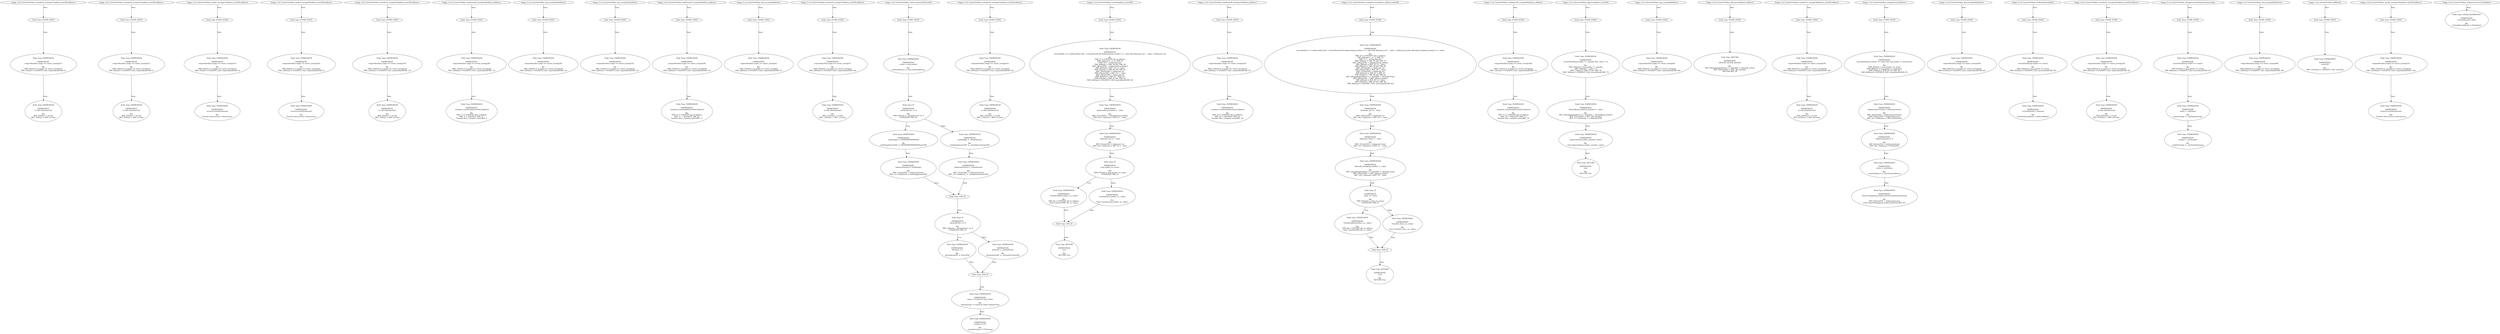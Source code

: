 digraph "" {
	node [label="\N"];
	0	[contract_name=CareerOnToken,
		function_fullname="transferTo_txorigin27(address,uint256,address)",
		label="Node Type: ENTRY_POINT
",
		node_expression=None,
		node_info_vulnerabilities="[{'lines': [18, 19, 20, 21, 13, 14, 15, 16, 8, 9, 10, 11, 201, 202, 203, 204, 193, 194, 195, 182, 183, 184, 185, 173, 174, 175, \
159, 160, 161, 162, 149, 150, 151, 137, 138, 139, 140, 109, 110, 111, 112, 84, 85, 86, 87, 58, 59, 60, 61, 52, 53, 54, 47, 48, 49, \
50, 43, 44, 45, 39, 40, 41, 34, 35, 36, 37, 29, 30, 31, 32, 24, 25, 26, 27], 'category': 'access_control'}]",
		node_irs=None,
		node_source_code_lines="[8, 9, 10, 11]",
		node_type=ENTRY_POINT,
		source_file="buggy_2.sol"];
	1	[contract_name=CareerOnToken,
		function_fullname="transferTo_txorigin27(address,uint256,address)",
		label="Node Type: EXPRESSION

EXPRESSION:
require(bool)(tx.origin == owner_txorigin27)

IRs:
TMP_0(bool) = tx.origin == owner_txorigin27
\
TMP_1(None) = SOLIDITY_CALL require(bool)(TMP_0)",
		node_expression="require(bool)(tx.origin == owner_txorigin27)",
		node_info_vulnerabilities="[{'lines': [18, 19, 20, 21, 13, 14, 15, 16, 8, 9, 10, 11, 201, 202, 203, 204, 193, 194, 195, 182, 183, 184, 185, 173, 174, 175, \
159, 160, 161, 162, 149, 150, 151, 137, 138, 139, 140, 109, 110, 111, 112, 84, 85, 86, 87, 58, 59, 60, 61, 52, 53, 54, 47, 48, 49, \
50, 43, 44, 45, 39, 40, 41, 34, 35, 36, 37, 29, 30, 31, 32, 24, 25, 26, 27], 'category': 'access_control'}]",
		node_irs="TMP_0(bool) = tx.origin == owner_txorigin27
TMP_1(None) = SOLIDITY_CALL require(bool)(TMP_0)",
		node_source_code_lines="[9]",
		node_type=EXPRESSION,
		source_file="buggy_2.sol"];
	0 -> 1	[key=0,
		edge_type=next,
		label=Next];
	2	[contract_name=CareerOnToken,
		function_fullname="transferTo_txorigin27(address,uint256,address)",
		label="Node Type: EXPRESSION

EXPRESSION:
to.call.value(amount)

IRs:
REF_0(None) -> to.call
REF_1(None) -> REF_0.value",
		node_expression="to.call.value(amount)",
		node_info_vulnerabilities="[{'lines': [18, 19, 20, 21, 13, 14, 15, 16, 8, 9, 10, 11, 201, 202, 203, 204, 193, 194, 195, 182, 183, 184, 185, 173, 174, 175, \
159, 160, 161, 162, 149, 150, 151, 137, 138, 139, 140, 109, 110, 111, 112, 84, 85, 86, 87, 58, 59, 60, 61, 52, 53, 54, 47, 48, 49, \
50, 43, 44, 45, 39, 40, 41, 34, 35, 36, 37, 29, 30, 31, 32, 24, 25, 26, 27], 'category': 'access_control'}]",
		node_irs="REF_0(None) -> to.call
REF_1(None) -> REF_0.value",
		node_source_code_lines="[10]",
		node_type=EXPRESSION,
		source_file="buggy_2.sol"];
	1 -> 2	[key=0,
		edge_type=next,
		label=Next];
	3	[contract_name=CareerOnToken,
		function_fullname="transferTo_txorigin27(address,uint256,address)",
		label="buggy_2.sol_CareerOnToken_transferTo_txorigin27(address,uint256,address)",
		node_expression=None,
		node_info_vulnerabilities="[{'lines': [18, 19, 20, 21, 13, 14, 15, 16, 8, 9, 10, 11, 201, 202, 203, 204, 193, 194, 195, 182, 183, 184, 185, 173, 174, 175, \
159, 160, 161, 162, 149, 150, 151, 137, 138, 139, 140, 109, 110, 111, 112, 84, 85, 86, 87, 58, 59, 60, 61, 52, 53, 54, 47, 48, 49, \
50, 43, 44, 45, 39, 40, 41, 34, 35, 36, 37, 29, 30, 31, 32, 24, 25, 26, 27], 'category': 'access_control'}]",
		node_irs=None,
		node_source_code_lines="[8, 9, 10, 11]",
		node_type=FUNCTION_NAME,
		source_file="buggy_2.sol"];
	3 -> 0	[key=0,
		edge_type=next,
		label=Next];
	4	[contract_name=CareerOnToken,
		function_fullname="transferTo_txorigin31(address,uint256,address)",
		label="Node Type: ENTRY_POINT
",
		node_expression=None,
		node_info_vulnerabilities="[{'lines': [18, 19, 20, 21, 13, 14, 15, 16, 8, 9, 10, 11, 201, 202, 203, 204, 193, 194, 195, 182, 183, 184, 185, 173, 174, 175, \
159, 160, 161, 162, 149, 150, 151, 137, 138, 139, 140, 109, 110, 111, 112, 84, 85, 86, 87, 58, 59, 60, 61, 52, 53, 54, 47, 48, 49, \
50, 43, 44, 45, 39, 40, 41, 34, 35, 36, 37, 29, 30, 31, 32, 24, 25, 26, 27], 'category': 'access_control'}]",
		node_irs=None,
		node_source_code_lines="[13, 14, 15, 16]",
		node_type=ENTRY_POINT,
		source_file="buggy_2.sol"];
	5	[contract_name=CareerOnToken,
		function_fullname="transferTo_txorigin31(address,uint256,address)",
		label="Node Type: EXPRESSION

EXPRESSION:
require(bool)(tx.origin == owner_txorigin31)

IRs:
TMP_3(bool) = tx.origin == owner_txorigin31
\
TMP_4(None) = SOLIDITY_CALL require(bool)(TMP_3)",
		node_expression="require(bool)(tx.origin == owner_txorigin31)",
		node_info_vulnerabilities="[{'lines': [18, 19, 20, 21, 13, 14, 15, 16, 8, 9, 10, 11, 201, 202, 203, 204, 193, 194, 195, 182, 183, 184, 185, 173, 174, 175, \
159, 160, 161, 162, 149, 150, 151, 137, 138, 139, 140, 109, 110, 111, 112, 84, 85, 86, 87, 58, 59, 60, 61, 52, 53, 54, 47, 48, 49, \
50, 43, 44, 45, 39, 40, 41, 34, 35, 36, 37, 29, 30, 31, 32, 24, 25, 26, 27], 'category': 'access_control'}]",
		node_irs="TMP_3(bool) = tx.origin == owner_txorigin31
TMP_4(None) = SOLIDITY_CALL require(bool)(TMP_3)",
		node_source_code_lines="[14]",
		node_type=EXPRESSION,
		source_file="buggy_2.sol"];
	4 -> 5	[key=0,
		edge_type=next,
		label=Next];
	6	[contract_name=CareerOnToken,
		function_fullname="transferTo_txorigin31(address,uint256,address)",
		label="Node Type: EXPRESSION

EXPRESSION:
to.call.value(amount)

IRs:
REF_2(None) -> to.call
REF_3(None) -> REF_2.value",
		node_expression="to.call.value(amount)",
		node_info_vulnerabilities="[{'lines': [18, 19, 20, 21, 13, 14, 15, 16, 8, 9, 10, 11, 201, 202, 203, 204, 193, 194, 195, 182, 183, 184, 185, 173, 174, 175, \
159, 160, 161, 162, 149, 150, 151, 137, 138, 139, 140, 109, 110, 111, 112, 84, 85, 86, 87, 58, 59, 60, 61, 52, 53, 54, 47, 48, 49, \
50, 43, 44, 45, 39, 40, 41, 34, 35, 36, 37, 29, 30, 31, 32, 24, 25, 26, 27], 'category': 'access_control'}]",
		node_irs="REF_2(None) -> to.call
REF_3(None) -> REF_2.value",
		node_source_code_lines="[15]",
		node_type=EXPRESSION,
		source_file="buggy_2.sol"];
	5 -> 6	[key=0,
		edge_type=next,
		label=Next];
	7	[contract_name=CareerOnToken,
		function_fullname="transferTo_txorigin31(address,uint256,address)",
		label="buggy_2.sol_CareerOnToken_transferTo_txorigin31(address,uint256,address)",
		node_expression=None,
		node_info_vulnerabilities="[{'lines': [18, 19, 20, 21, 13, 14, 15, 16, 8, 9, 10, 11, 201, 202, 203, 204, 193, 194, 195, 182, 183, 184, 185, 173, 174, 175, \
159, 160, 161, 162, 149, 150, 151, 137, 138, 139, 140, 109, 110, 111, 112, 84, 85, 86, 87, 58, 59, 60, 61, 52, 53, 54, 47, 48, 49, \
50, 43, 44, 45, 39, 40, 41, 34, 35, 36, 37, 29, 30, 31, 32, 24, 25, 26, 27], 'category': 'access_control'}]",
		node_irs=None,
		node_source_code_lines="[13, 14, 15, 16]",
		node_type=FUNCTION_NAME,
		source_file="buggy_2.sol"];
	7 -> 4	[key=0,
		edge_type=next,
		label=Next];
	8	[contract_name=CareerOnToken,
		function_fullname="sendto_txorigin13(address,uint256,address)",
		label="Node Type: ENTRY_POINT
",
		node_expression=None,
		node_info_vulnerabilities="[{'lines': [18, 19, 20, 21, 13, 14, 15, 16, 8, 9, 10, 11, 201, 202, 203, 204, 193, 194, 195, 182, 183, 184, 185, 173, 174, 175, \
159, 160, 161, 162, 149, 150, 151, 137, 138, 139, 140, 109, 110, 111, 112, 84, 85, 86, 87, 58, 59, 60, 61, 52, 53, 54, 47, 48, 49, \
50, 43, 44, 45, 39, 40, 41, 34, 35, 36, 37, 29, 30, 31, 32, 24, 25, 26, 27], 'category': 'access_control'}]",
		node_irs=None,
		node_source_code_lines="[18, 19, 20, 21]",
		node_type=ENTRY_POINT,
		source_file="buggy_2.sol"];
	9	[contract_name=CareerOnToken,
		function_fullname="sendto_txorigin13(address,uint256,address)",
		label="Node Type: EXPRESSION

EXPRESSION:
require(bool)(tx.origin == owner_txorigin13)

IRs:
TMP_6(bool) = tx.origin == owner_txorigin13
\
TMP_7(None) = SOLIDITY_CALL require(bool)(TMP_6)",
		node_expression="require(bool)(tx.origin == owner_txorigin13)",
		node_info_vulnerabilities="[{'lines': [18, 19, 20, 21, 13, 14, 15, 16, 8, 9, 10, 11, 201, 202, 203, 204, 193, 194, 195, 182, 183, 184, 185, 173, 174, 175, \
159, 160, 161, 162, 149, 150, 151, 137, 138, 139, 140, 109, 110, 111, 112, 84, 85, 86, 87, 58, 59, 60, 61, 52, 53, 54, 47, 48, 49, \
50, 43, 44, 45, 39, 40, 41, 34, 35, 36, 37, 29, 30, 31, 32, 24, 25, 26, 27], 'category': 'access_control'}]",
		node_irs="TMP_6(bool) = tx.origin == owner_txorigin13
TMP_7(None) = SOLIDITY_CALL require(bool)(TMP_6)",
		node_source_code_lines="[19]",
		node_type=EXPRESSION,
		source_file="buggy_2.sol"];
	8 -> 9	[key=0,
		edge_type=next,
		label=Next];
	10	[contract_name=CareerOnToken,
		function_fullname="sendto_txorigin13(address,uint256,address)",
		label="Node Type: EXPRESSION

EXPRESSION:
receiver.transfer(amount)

IRs:
Transfer dest:receiver value:amount",
		node_expression="receiver.transfer(amount)",
		node_info_vulnerabilities="[{'lines': [18, 19, 20, 21, 13, 14, 15, 16, 8, 9, 10, 11, 201, 202, 203, 204, 193, 194, 195, 182, 183, 184, 185, 173, 174, 175, \
159, 160, 161, 162, 149, 150, 151, 137, 138, 139, 140, 109, 110, 111, 112, 84, 85, 86, 87, 58, 59, 60, 61, 52, 53, 54, 47, 48, 49, \
50, 43, 44, 45, 39, 40, 41, 34, 35, 36, 37, 29, 30, 31, 32, 24, 25, 26, 27], 'category': 'access_control'}]",
		node_irs="Transfer dest:receiver value:amount",
		node_source_code_lines="[20]",
		node_type=EXPRESSION,
		source_file="buggy_2.sol"];
	9 -> 10	[key=0,
		edge_type=next,
		label=Next];
	11	[contract_name=CareerOnToken,
		function_fullname="sendto_txorigin13(address,uint256,address)",
		label="buggy_2.sol_CareerOnToken_sendto_txorigin13(address,uint256,address)",
		node_expression=None,
		node_info_vulnerabilities="[{'lines': [18, 19, 20, 21, 13, 14, 15, 16, 8, 9, 10, 11, 201, 202, 203, 204, 193, 194, 195, 182, 183, 184, 185, 173, 174, 175, \
159, 160, 161, 162, 149, 150, 151, 137, 138, 139, 140, 109, 110, 111, 112, 84, 85, 86, 87, 58, 59, 60, 61, 52, 53, 54, 47, 48, 49, \
50, 43, 44, 45, 39, 40, 41, 34, 35, 36, 37, 29, 30, 31, 32, 24, 25, 26, 27], 'category': 'access_control'}]",
		node_irs=None,
		node_source_code_lines="[18, 19, 20, 21]",
		node_type=FUNCTION_NAME,
		source_file="buggy_2.sol"];
	11 -> 8	[key=0,
		edge_type=next,
		label=Next];
	12	[contract_name=CareerOnToken,
		function_fullname="sendto_txorigin25(address,uint256,address)",
		label="Node Type: ENTRY_POINT
",
		node_expression=None,
		node_info_vulnerabilities="[{'lines': [18, 19, 20, 21, 13, 14, 15, 16, 8, 9, 10, 11, 201, 202, 203, 204, 193, 194, 195, 182, 183, 184, 185, 173, 174, 175, \
159, 160, 161, 162, 149, 150, 151, 137, 138, 139, 140, 109, 110, 111, 112, 84, 85, 86, 87, 58, 59, 60, 61, 52, 53, 54, 47, 48, 49, \
50, 43, 44, 45, 39, 40, 41, 34, 35, 36, 37, 29, 30, 31, 32, 24, 25, 26, 27], 'category': 'access_control'}]",
		node_irs=None,
		node_source_code_lines="[24, 25, 26, 27]",
		node_type=ENTRY_POINT,
		source_file="buggy_2.sol"];
	13	[contract_name=CareerOnToken,
		function_fullname="sendto_txorigin25(address,uint256,address)",
		label="Node Type: EXPRESSION

EXPRESSION:
require(bool)(tx.origin == owner_txorigin25)

IRs:
TMP_9(bool) = tx.origin == owner_txorigin25
\
TMP_10(None) = SOLIDITY_CALL require(bool)(TMP_9)",
		node_expression="require(bool)(tx.origin == owner_txorigin25)",
		node_info_vulnerabilities="[{'lines': [18, 19, 20, 21, 13, 14, 15, 16, 8, 9, 10, 11, 201, 202, 203, 204, 193, 194, 195, 182, 183, 184, 185, 173, 174, 175, \
159, 160, 161, 162, 149, 150, 151, 137, 138, 139, 140, 109, 110, 111, 112, 84, 85, 86, 87, 58, 59, 60, 61, 52, 53, 54, 47, 48, 49, \
50, 43, 44, 45, 39, 40, 41, 34, 35, 36, 37, 29, 30, 31, 32, 24, 25, 26, 27], 'category': 'access_control'}]",
		node_irs="TMP_9(bool) = tx.origin == owner_txorigin25
TMP_10(None) = SOLIDITY_CALL require(bool)(TMP_9)",
		node_source_code_lines="[25]",
		node_type=EXPRESSION,
		source_file="buggy_2.sol"];
	12 -> 13	[key=0,
		edge_type=next,
		label=Next];
	14	[contract_name=CareerOnToken,
		function_fullname="sendto_txorigin25(address,uint256,address)",
		label="Node Type: EXPRESSION

EXPRESSION:
receiver.transfer(amount)

IRs:
Transfer dest:receiver value:amount",
		node_expression="receiver.transfer(amount)",
		node_info_vulnerabilities="[{'lines': [18, 19, 20, 21, 13, 14, 15, 16, 8, 9, 10, 11, 201, 202, 203, 204, 193, 194, 195, 182, 183, 184, 185, 173, 174, 175, \
159, 160, 161, 162, 149, 150, 151, 137, 138, 139, 140, 109, 110, 111, 112, 84, 85, 86, 87, 58, 59, 60, 61, 52, 53, 54, 47, 48, 49, \
50, 43, 44, 45, 39, 40, 41, 34, 35, 36, 37, 29, 30, 31, 32, 24, 25, 26, 27], 'category': 'access_control'}]",
		node_irs="Transfer dest:receiver value:amount",
		node_source_code_lines="[26]",
		node_type=EXPRESSION,
		source_file="buggy_2.sol"];
	13 -> 14	[key=0,
		edge_type=next,
		label=Next];
	15	[contract_name=CareerOnToken,
		function_fullname="sendto_txorigin25(address,uint256,address)",
		label="buggy_2.sol_CareerOnToken_sendto_txorigin25(address,uint256,address)",
		node_expression=None,
		node_info_vulnerabilities="[{'lines': [18, 19, 20, 21, 13, 14, 15, 16, 8, 9, 10, 11, 201, 202, 203, 204, 193, 194, 195, 182, 183, 184, 185, 173, 174, 175, \
159, 160, 161, 162, 149, 150, 151, 137, 138, 139, 140, 109, 110, 111, 112, 84, 85, 86, 87, 58, 59, 60, 61, 52, 53, 54, 47, 48, 49, \
50, 43, 44, 45, 39, 40, 41, 34, 35, 36, 37, 29, 30, 31, 32, 24, 25, 26, 27], 'category': 'access_control'}]",
		node_irs=None,
		node_source_code_lines="[24, 25, 26, 27]",
		node_type=FUNCTION_NAME,
		source_file="buggy_2.sol"];
	15 -> 12	[key=0,
		edge_type=next,
		label=Next];
	16	[contract_name=CareerOnToken,
		function_fullname="transferTo_txorigin19(address,uint256,address)",
		label="Node Type: ENTRY_POINT
",
		node_expression=None,
		node_info_vulnerabilities="[{'lines': [18, 19, 20, 21, 13, 14, 15, 16, 8, 9, 10, 11, 201, 202, 203, 204, 193, 194, 195, 182, 183, 184, 185, 173, 174, 175, \
159, 160, 161, 162, 149, 150, 151, 137, 138, 139, 140, 109, 110, 111, 112, 84, 85, 86, 87, 58, 59, 60, 61, 52, 53, 54, 47, 48, 49, \
50, 43, 44, 45, 39, 40, 41, 34, 35, 36, 37, 29, 30, 31, 32, 24, 25, 26, 27], 'category': 'access_control'}]",
		node_irs=None,
		node_source_code_lines="[29, 30, 31, 32]",
		node_type=ENTRY_POINT,
		source_file="buggy_2.sol"];
	17	[contract_name=CareerOnToken,
		function_fullname="transferTo_txorigin19(address,uint256,address)",
		label="Node Type: EXPRESSION

EXPRESSION:
require(bool)(tx.origin == owner_txorigin19)

IRs:
TMP_12(bool) = tx.origin == owner_txorigin19
\
TMP_13(None) = SOLIDITY_CALL require(bool)(TMP_12)",
		node_expression="require(bool)(tx.origin == owner_txorigin19)",
		node_info_vulnerabilities="[{'lines': [18, 19, 20, 21, 13, 14, 15, 16, 8, 9, 10, 11, 201, 202, 203, 204, 193, 194, 195, 182, 183, 184, 185, 173, 174, 175, \
159, 160, 161, 162, 149, 150, 151, 137, 138, 139, 140, 109, 110, 111, 112, 84, 85, 86, 87, 58, 59, 60, 61, 52, 53, 54, 47, 48, 49, \
50, 43, 44, 45, 39, 40, 41, 34, 35, 36, 37, 29, 30, 31, 32, 24, 25, 26, 27], 'category': 'access_control'}]",
		node_irs="TMP_12(bool) = tx.origin == owner_txorigin19
TMP_13(None) = SOLIDITY_CALL require(bool)(TMP_12)",
		node_source_code_lines="[30]",
		node_type=EXPRESSION,
		source_file="buggy_2.sol"];
	16 -> 17	[key=0,
		edge_type=next,
		label=Next];
	18	[contract_name=CareerOnToken,
		function_fullname="transferTo_txorigin19(address,uint256,address)",
		label="Node Type: EXPRESSION

EXPRESSION:
to.call.value(amount)

IRs:
REF_6(None) -> to.call
REF_7(None) -> REF_6.value",
		node_expression="to.call.value(amount)",
		node_info_vulnerabilities="[{'lines': [18, 19, 20, 21, 13, 14, 15, 16, 8, 9, 10, 11, 201, 202, 203, 204, 193, 194, 195, 182, 183, 184, 185, 173, 174, 175, \
159, 160, 161, 162, 149, 150, 151, 137, 138, 139, 140, 109, 110, 111, 112, 84, 85, 86, 87, 58, 59, 60, 61, 52, 53, 54, 47, 48, 49, \
50, 43, 44, 45, 39, 40, 41, 34, 35, 36, 37, 29, 30, 31, 32, 24, 25, 26, 27], 'category': 'access_control'}]",
		node_irs="REF_6(None) -> to.call
REF_7(None) -> REF_6.value",
		node_source_code_lines="[31]",
		node_type=EXPRESSION,
		source_file="buggy_2.sol"];
	17 -> 18	[key=0,
		edge_type=next,
		label=Next];
	19	[contract_name=CareerOnToken,
		function_fullname="transferTo_txorigin19(address,uint256,address)",
		label="buggy_2.sol_CareerOnToken_transferTo_txorigin19(address,uint256,address)",
		node_expression=None,
		node_info_vulnerabilities="[{'lines': [18, 19, 20, 21, 13, 14, 15, 16, 8, 9, 10, 11, 201, 202, 203, 204, 193, 194, 195, 182, 183, 184, 185, 173, 174, 175, \
159, 160, 161, 162, 149, 150, 151, 137, 138, 139, 140, 109, 110, 111, 112, 84, 85, 86, 87, 58, 59, 60, 61, 52, 53, 54, 47, 48, 49, \
50, 43, 44, 45, 39, 40, 41, 34, 35, 36, 37, 29, 30, 31, 32, 24, 25, 26, 27], 'category': 'access_control'}]",
		node_irs=None,
		node_source_code_lines="[29, 30, 31, 32]",
		node_type=FUNCTION_NAME,
		source_file="buggy_2.sol"];
	19 -> 16	[key=0,
		edge_type=next,
		label=Next];
	20	[contract_name=CareerOnToken,
		function_fullname="withdrawAll_txorigin26(address,address)",
		label="Node Type: ENTRY_POINT
",
		node_expression=None,
		node_info_vulnerabilities="[{'lines': [18, 19, 20, 21, 13, 14, 15, 16, 8, 9, 10, 11, 201, 202, 203, 204, 193, 194, 195, 182, 183, 184, 185, 173, 174, 175, \
159, 160, 161, 162, 149, 150, 151, 137, 138, 139, 140, 109, 110, 111, 112, 84, 85, 86, 87, 58, 59, 60, 61, 52, 53, 54, 47, 48, 49, \
50, 43, 44, 45, 39, 40, 41, 34, 35, 36, 37, 29, 30, 31, 32, 24, 25, 26, 27], 'category': 'access_control'}]",
		node_irs=None,
		node_source_code_lines="[34, 35, 36, 37]",
		node_type=ENTRY_POINT,
		source_file="buggy_2.sol"];
	21	[contract_name=CareerOnToken,
		function_fullname="withdrawAll_txorigin26(address,address)",
		label="Node Type: EXPRESSION

EXPRESSION:
require(bool)(tx.origin == owner_txorigin26)

IRs:
TMP_15(bool) = tx.origin == owner_txorigin26
\
TMP_16(None) = SOLIDITY_CALL require(bool)(TMP_15)",
		node_expression="require(bool)(tx.origin == owner_txorigin26)",
		node_info_vulnerabilities="[{'lines': [18, 19, 20, 21, 13, 14, 15, 16, 8, 9, 10, 11, 201, 202, 203, 204, 193, 194, 195, 182, 183, 184, 185, 173, 174, 175, \
159, 160, 161, 162, 149, 150, 151, 137, 138, 139, 140, 109, 110, 111, 112, 84, 85, 86, 87, 58, 59, 60, 61, 52, 53, 54, 47, 48, 49, \
50, 43, 44, 45, 39, 40, 41, 34, 35, 36, 37, 29, 30, 31, 32, 24, 25, 26, 27], 'category': 'access_control'}]",
		node_irs="TMP_15(bool) = tx.origin == owner_txorigin26
TMP_16(None) = SOLIDITY_CALL require(bool)(TMP_15)",
		node_source_code_lines="[35]",
		node_type=EXPRESSION,
		source_file="buggy_2.sol"];
	20 -> 21	[key=0,
		edge_type=next,
		label=Next];
	22	[contract_name=CareerOnToken,
		function_fullname="withdrawAll_txorigin26(address,address)",
		label="Node Type: EXPRESSION

EXPRESSION:
_recipient.transfer(address(this).balance)

IRs:
TMP_17 = CONVERT this to address
REF_9 -> BALANCE \
TMP_17
Transfer dest:_recipient value:REF_9",
		node_expression="_recipient.transfer(address(this).balance)",
		node_info_vulnerabilities="[{'lines': [18, 19, 20, 21, 13, 14, 15, 16, 8, 9, 10, 11, 201, 202, 203, 204, 193, 194, 195, 182, 183, 184, 185, 173, 174, 175, \
159, 160, 161, 162, 149, 150, 151, 137, 138, 139, 140, 109, 110, 111, 112, 84, 85, 86, 87, 58, 59, 60, 61, 52, 53, 54, 47, 48, 49, \
50, 43, 44, 45, 39, 40, 41, 34, 35, 36, 37, 29, 30, 31, 32, 24, 25, 26, 27], 'category': 'access_control'}]",
		node_irs="TMP_17 = CONVERT this to address
REF_9 -> BALANCE TMP_17
Transfer dest:_recipient value:REF_9",
		node_source_code_lines="[36]",
		node_type=EXPRESSION,
		source_file="buggy_2.sol"];
	21 -> 22	[key=0,
		edge_type=next,
		label=Next];
	23	[contract_name=CareerOnToken,
		function_fullname="withdrawAll_txorigin26(address,address)",
		label="buggy_2.sol_CareerOnToken_withdrawAll_txorigin26(address,address)",
		node_expression=None,
		node_info_vulnerabilities="[{'lines': [18, 19, 20, 21, 13, 14, 15, 16, 8, 9, 10, 11, 201, 202, 203, 204, 193, 194, 195, 182, 183, 184, 185, 173, 174, 175, \
159, 160, 161, 162, 149, 150, 151, 137, 138, 139, 140, 109, 110, 111, 112, 84, 85, 86, 87, 58, 59, 60, 61, 52, 53, 54, 47, 48, 49, \
50, 43, 44, 45, 39, 40, 41, 34, 35, 36, 37, 29, 30, 31, 32, 24, 25, 26, 27], 'category': 'access_control'}]",
		node_irs=None,
		node_source_code_lines="[34, 35, 36, 37]",
		node_type=FUNCTION_NAME,
		source_file="buggy_2.sol"];
	23 -> 20	[key=0,
		edge_type=next,
		label=Next];
	24	[contract_name=CareerOnToken,
		function_fullname="bug_txorigin20(address)",
		label="Node Type: ENTRY_POINT
",
		node_expression=None,
		node_info_vulnerabilities="[{'lines': [18, 19, 20, 21, 13, 14, 15, 16, 8, 9, 10, 11, 201, 202, 203, 204, 193, 194, 195, 182, 183, 184, 185, 173, 174, 175, \
159, 160, 161, 162, 149, 150, 151, 137, 138, 139, 140, 109, 110, 111, 112, 84, 85, 86, 87, 58, 59, 60, 61, 52, 53, 54, 47, 48, 49, \
50, 43, 44, 45, 39, 40, 41, 34, 35, 36, 37, 29, 30, 31, 32, 24, 25, 26, 27], 'category': 'access_control'}]",
		node_irs=None,
		node_source_code_lines="[39, 40, 41]",
		node_type=ENTRY_POINT,
		source_file="buggy_2.sol"];
	25	[contract_name=CareerOnToken,
		function_fullname="bug_txorigin20(address)",
		label="Node Type: EXPRESSION

EXPRESSION:
require(bool)(tx.origin == owner_txorigin20)

IRs:
TMP_19(bool) = tx.origin == owner_txorigin20
\
TMP_20(None) = SOLIDITY_CALL require(bool)(TMP_19)",
		node_expression="require(bool)(tx.origin == owner_txorigin20)",
		node_info_vulnerabilities="[{'lines': [18, 19, 20, 21, 13, 14, 15, 16, 8, 9, 10, 11, 201, 202, 203, 204, 193, 194, 195, 182, 183, 184, 185, 173, 174, 175, \
159, 160, 161, 162, 149, 150, 151, 137, 138, 139, 140, 109, 110, 111, 112, 84, 85, 86, 87, 58, 59, 60, 61, 52, 53, 54, 47, 48, 49, \
50, 43, 44, 45, 39, 40, 41, 34, 35, 36, 37, 29, 30, 31, 32, 24, 25, 26, 27], 'category': 'access_control'}]",
		node_irs="TMP_19(bool) = tx.origin == owner_txorigin20
TMP_20(None) = SOLIDITY_CALL require(bool)(TMP_19)",
		node_source_code_lines="[40]",
		node_type=EXPRESSION,
		source_file="buggy_2.sol"];
	24 -> 25	[key=0,
		edge_type=next,
		label=Next];
	26	[contract_name=CareerOnToken,
		function_fullname="bug_txorigin20(address)",
		label="buggy_2.sol_CareerOnToken_bug_txorigin20(address)",
		node_expression=None,
		node_info_vulnerabilities="[{'lines': [18, 19, 20, 21, 13, 14, 15, 16, 8, 9, 10, 11, 201, 202, 203, 204, 193, 194, 195, 182, 183, 184, 185, 173, 174, 175, \
159, 160, 161, 162, 149, 150, 151, 137, 138, 139, 140, 109, 110, 111, 112, 84, 85, 86, 87, 58, 59, 60, 61, 52, 53, 54, 47, 48, 49, \
50, 43, 44, 45, 39, 40, 41, 34, 35, 36, 37, 29, 30, 31, 32, 24, 25, 26, 27], 'category': 'access_control'}]",
		node_irs=None,
		node_source_code_lines="[39, 40, 41]",
		node_type=FUNCTION_NAME,
		source_file="buggy_2.sol"];
	26 -> 24	[key=0,
		edge_type=next,
		label=Next];
	27	[contract_name=CareerOnToken,
		function_fullname="bug_txorigin32(address)",
		label="Node Type: ENTRY_POINT
",
		node_expression=None,
		node_info_vulnerabilities="[{'lines': [18, 19, 20, 21, 13, 14, 15, 16, 8, 9, 10, 11, 201, 202, 203, 204, 193, 194, 195, 182, 183, 184, 185, 173, 174, 175, \
159, 160, 161, 162, 149, 150, 151, 137, 138, 139, 140, 109, 110, 111, 112, 84, 85, 86, 87, 58, 59, 60, 61, 52, 53, 54, 47, 48, 49, \
50, 43, 44, 45, 39, 40, 41, 34, 35, 36, 37, 29, 30, 31, 32, 24, 25, 26, 27], 'category': 'access_control'}]",
		node_irs=None,
		node_source_code_lines="[43, 44, 45]",
		node_type=ENTRY_POINT,
		source_file="buggy_2.sol"];
	28	[contract_name=CareerOnToken,
		function_fullname="bug_txorigin32(address)",
		label="Node Type: EXPRESSION

EXPRESSION:
require(bool)(tx.origin == owner_txorigin32)

IRs:
TMP_21(bool) = tx.origin == owner_txorigin32
\
TMP_22(None) = SOLIDITY_CALL require(bool)(TMP_21)",
		node_expression="require(bool)(tx.origin == owner_txorigin32)",
		node_info_vulnerabilities="[{'lines': [18, 19, 20, 21, 13, 14, 15, 16, 8, 9, 10, 11, 201, 202, 203, 204, 193, 194, 195, 182, 183, 184, 185, 173, 174, 175, \
159, 160, 161, 162, 149, 150, 151, 137, 138, 139, 140, 109, 110, 111, 112, 84, 85, 86, 87, 58, 59, 60, 61, 52, 53, 54, 47, 48, 49, \
50, 43, 44, 45, 39, 40, 41, 34, 35, 36, 37, 29, 30, 31, 32, 24, 25, 26, 27], 'category': 'access_control'}]",
		node_irs="TMP_21(bool) = tx.origin == owner_txorigin32
TMP_22(None) = SOLIDITY_CALL require(bool)(TMP_21)",
		node_source_code_lines="[44]",
		node_type=EXPRESSION,
		source_file="buggy_2.sol"];
	27 -> 28	[key=0,
		edge_type=next,
		label=Next];
	29	[contract_name=CareerOnToken,
		function_fullname="bug_txorigin32(address)",
		label="buggy_2.sol_CareerOnToken_bug_txorigin32(address)",
		node_expression=None,
		node_info_vulnerabilities="[{'lines': [18, 19, 20, 21, 13, 14, 15, 16, 8, 9, 10, 11, 201, 202, 203, 204, 193, 194, 195, 182, 183, 184, 185, 173, 174, 175, \
159, 160, 161, 162, 149, 150, 151, 137, 138, 139, 140, 109, 110, 111, 112, 84, 85, 86, 87, 58, 59, 60, 61, 52, 53, 54, 47, 48, 49, \
50, 43, 44, 45, 39, 40, 41, 34, 35, 36, 37, 29, 30, 31, 32, 24, 25, 26, 27], 'category': 'access_control'}]",
		node_irs=None,
		node_source_code_lines="[43, 44, 45]",
		node_type=FUNCTION_NAME,
		source_file="buggy_2.sol"];
	29 -> 27	[key=0,
		edge_type=next,
		label=Next];
	30	[contract_name=CareerOnToken,
		function_fullname="withdrawAll_txorigin38(address,address)",
		label="Node Type: ENTRY_POINT
",
		node_expression=None,
		node_info_vulnerabilities="[{'lines': [18, 19, 20, 21, 13, 14, 15, 16, 8, 9, 10, 11, 201, 202, 203, 204, 193, 194, 195, 182, 183, 184, 185, 173, 174, 175, \
159, 160, 161, 162, 149, 150, 151, 137, 138, 139, 140, 109, 110, 111, 112, 84, 85, 86, 87, 58, 59, 60, 61, 52, 53, 54, 47, 48, 49, \
50, 43, 44, 45, 39, 40, 41, 34, 35, 36, 37, 29, 30, 31, 32, 24, 25, 26, 27], 'category': 'access_control'}]",
		node_irs=None,
		node_source_code_lines="[47, 48, 49, 50]",
		node_type=ENTRY_POINT,
		source_file="buggy_2.sol"];
	31	[contract_name=CareerOnToken,
		function_fullname="withdrawAll_txorigin38(address,address)",
		label="Node Type: EXPRESSION

EXPRESSION:
require(bool)(tx.origin == owner_txorigin38)

IRs:
TMP_23(bool) = tx.origin == owner_txorigin38
\
TMP_24(None) = SOLIDITY_CALL require(bool)(TMP_23)",
		node_expression="require(bool)(tx.origin == owner_txorigin38)",
		node_info_vulnerabilities="[{'lines': [18, 19, 20, 21, 13, 14, 15, 16, 8, 9, 10, 11, 201, 202, 203, 204, 193, 194, 195, 182, 183, 184, 185, 173, 174, 175, \
159, 160, 161, 162, 149, 150, 151, 137, 138, 139, 140, 109, 110, 111, 112, 84, 85, 86, 87, 58, 59, 60, 61, 52, 53, 54, 47, 48, 49, \
50, 43, 44, 45, 39, 40, 41, 34, 35, 36, 37, 29, 30, 31, 32, 24, 25, 26, 27], 'category': 'access_control'}]",
		node_irs="TMP_23(bool) = tx.origin == owner_txorigin38
TMP_24(None) = SOLIDITY_CALL require(bool)(TMP_23)",
		node_source_code_lines="[48]",
		node_type=EXPRESSION,
		source_file="buggy_2.sol"];
	30 -> 31	[key=0,
		edge_type=next,
		label=Next];
	32	[contract_name=CareerOnToken,
		function_fullname="withdrawAll_txorigin38(address,address)",
		label="Node Type: EXPRESSION

EXPRESSION:
_recipient.transfer(address(this).balance)

IRs:
TMP_25 = CONVERT this to address
REF_11 -> BALANCE \
TMP_25
Transfer dest:_recipient value:REF_11",
		node_expression="_recipient.transfer(address(this).balance)",
		node_info_vulnerabilities="[{'lines': [18, 19, 20, 21, 13, 14, 15, 16, 8, 9, 10, 11, 201, 202, 203, 204, 193, 194, 195, 182, 183, 184, 185, 173, 174, 175, \
159, 160, 161, 162, 149, 150, 151, 137, 138, 139, 140, 109, 110, 111, 112, 84, 85, 86, 87, 58, 59, 60, 61, 52, 53, 54, 47, 48, 49, \
50, 43, 44, 45, 39, 40, 41, 34, 35, 36, 37, 29, 30, 31, 32, 24, 25, 26, 27], 'category': 'access_control'}]",
		node_irs="TMP_25 = CONVERT this to address
REF_11 -> BALANCE TMP_25
Transfer dest:_recipient value:REF_11",
		node_source_code_lines="[49]",
		node_type=EXPRESSION,
		source_file="buggy_2.sol"];
	31 -> 32	[key=0,
		edge_type=next,
		label=Next];
	33	[contract_name=CareerOnToken,
		function_fullname="withdrawAll_txorigin38(address,address)",
		label="buggy_2.sol_CareerOnToken_withdrawAll_txorigin38(address,address)",
		node_expression=None,
		node_info_vulnerabilities="[{'lines': [18, 19, 20, 21, 13, 14, 15, 16, 8, 9, 10, 11, 201, 202, 203, 204, 193, 194, 195, 182, 183, 184, 185, 173, 174, 175, \
159, 160, 161, 162, 149, 150, 151, 137, 138, 139, 140, 109, 110, 111, 112, 84, 85, 86, 87, 58, 59, 60, 61, 52, 53, 54, 47, 48, 49, \
50, 43, 44, 45, 39, 40, 41, 34, 35, 36, 37, 29, 30, 31, 32, 24, 25, 26, 27], 'category': 'access_control'}]",
		node_irs=None,
		node_source_code_lines="[47, 48, 49, 50]",
		node_type=FUNCTION_NAME,
		source_file="buggy_2.sol"];
	33 -> 30	[key=0,
		edge_type=next,
		label=Next];
	34	[contract_name=CareerOnToken,
		function_fullname="bug_txorigin4(address)",
		label="Node Type: ENTRY_POINT
",
		node_expression=None,
		node_info_vulnerabilities="[{'lines': [18, 19, 20, 21, 13, 14, 15, 16, 8, 9, 10, 11, 201, 202, 203, 204, 193, 194, 195, 182, 183, 184, 185, 173, 174, 175, \
159, 160, 161, 162, 149, 150, 151, 137, 138, 139, 140, 109, 110, 111, 112, 84, 85, 86, 87, 58, 59, 60, 61, 52, 53, 54, 47, 48, 49, \
50, 43, 44, 45, 39, 40, 41, 34, 35, 36, 37, 29, 30, 31, 32, 24, 25, 26, 27], 'category': 'access_control'}]",
		node_irs=None,
		node_source_code_lines="[52, 53, 54]",
		node_type=ENTRY_POINT,
		source_file="buggy_2.sol"];
	35	[contract_name=CareerOnToken,
		function_fullname="bug_txorigin4(address)",
		label="Node Type: EXPRESSION

EXPRESSION:
require(bool)(tx.origin == owner_txorigin4)

IRs:
TMP_27(bool) = tx.origin == owner_txorigin4
\
TMP_28(None) = SOLIDITY_CALL require(bool)(TMP_27)",
		node_expression="require(bool)(tx.origin == owner_txorigin4)",
		node_info_vulnerabilities="[{'lines': [18, 19, 20, 21, 13, 14, 15, 16, 8, 9, 10, 11, 201, 202, 203, 204, 193, 194, 195, 182, 183, 184, 185, 173, 174, 175, \
159, 160, 161, 162, 149, 150, 151, 137, 138, 139, 140, 109, 110, 111, 112, 84, 85, 86, 87, 58, 59, 60, 61, 52, 53, 54, 47, 48, 49, \
50, 43, 44, 45, 39, 40, 41, 34, 35, 36, 37, 29, 30, 31, 32, 24, 25, 26, 27], 'category': 'access_control'}]",
		node_irs="TMP_27(bool) = tx.origin == owner_txorigin4
TMP_28(None) = SOLIDITY_CALL require(bool)(TMP_27)",
		node_source_code_lines="[53]",
		node_type=EXPRESSION,
		source_file="buggy_2.sol"];
	34 -> 35	[key=0,
		edge_type=next,
		label=Next];
	36	[contract_name=CareerOnToken,
		function_fullname="bug_txorigin4(address)",
		label="buggy_2.sol_CareerOnToken_bug_txorigin4(address)",
		node_expression=None,
		node_info_vulnerabilities="[{'lines': [18, 19, 20, 21, 13, 14, 15, 16, 8, 9, 10, 11, 201, 202, 203, 204, 193, 194, 195, 182, 183, 184, 185, 173, 174, 175, \
159, 160, 161, 162, 149, 150, 151, 137, 138, 139, 140, 109, 110, 111, 112, 84, 85, 86, 87, 58, 59, 60, 61, 52, 53, 54, 47, 48, 49, \
50, 43, 44, 45, 39, 40, 41, 34, 35, 36, 37, 29, 30, 31, 32, 24, 25, 26, 27], 'category': 'access_control'}]",
		node_irs=None,
		node_source_code_lines="[52, 53, 54]",
		node_type=FUNCTION_NAME,
		source_file="buggy_2.sol"];
	36 -> 34	[key=0,
		edge_type=next,
		label=Next];
	37	[contract_name=CareerOnToken,
		function_fullname="transferTo_txorigin7(address,uint256,address)",
		label="Node Type: ENTRY_POINT
",
		node_expression=None,
		node_info_vulnerabilities="[{'lines': [18, 19, 20, 21, 13, 14, 15, 16, 8, 9, 10, 11, 201, 202, 203, 204, 193, 194, 195, 182, 183, 184, 185, 173, 174, 175, \
159, 160, 161, 162, 149, 150, 151, 137, 138, 139, 140, 109, 110, 111, 112, 84, 85, 86, 87, 58, 59, 60, 61, 52, 53, 54, 47, 48, 49, \
50, 43, 44, 45, 39, 40, 41, 34, 35, 36, 37, 29, 30, 31, 32, 24, 25, 26, 27], 'category': 'access_control'}]",
		node_irs=None,
		node_source_code_lines="[58, 59, 60, 61]",
		node_type=ENTRY_POINT,
		source_file="buggy_2.sol"];
	38	[contract_name=CareerOnToken,
		function_fullname="transferTo_txorigin7(address,uint256,address)",
		label="Node Type: EXPRESSION

EXPRESSION:
require(bool)(tx.origin == owner_txorigin7)

IRs:
TMP_29(bool) = tx.origin == owner_txorigin7
\
TMP_30(None) = SOLIDITY_CALL require(bool)(TMP_29)",
		node_expression="require(bool)(tx.origin == owner_txorigin7)",
		node_info_vulnerabilities="[{'lines': [18, 19, 20, 21, 13, 14, 15, 16, 8, 9, 10, 11, 201, 202, 203, 204, 193, 194, 195, 182, 183, 184, 185, 173, 174, 175, \
159, 160, 161, 162, 149, 150, 151, 137, 138, 139, 140, 109, 110, 111, 112, 84, 85, 86, 87, 58, 59, 60, 61, 52, 53, 54, 47, 48, 49, \
50, 43, 44, 45, 39, 40, 41, 34, 35, 36, 37, 29, 30, 31, 32, 24, 25, 26, 27], 'category': 'access_control'}]",
		node_irs="TMP_29(bool) = tx.origin == owner_txorigin7
TMP_30(None) = SOLIDITY_CALL require(bool)(TMP_29)",
		node_source_code_lines="[59]",
		node_type=EXPRESSION,
		source_file="buggy_2.sol"];
	37 -> 38	[key=0,
		edge_type=next,
		label=Next];
	39	[contract_name=CareerOnToken,
		function_fullname="transferTo_txorigin7(address,uint256,address)",
		label="Node Type: EXPRESSION

EXPRESSION:
to.call.value(amount)

IRs:
REF_12(None) -> to.call
REF_13(None) -> REF_12.value",
		node_expression="to.call.value(amount)",
		node_info_vulnerabilities="[{'lines': [18, 19, 20, 21, 13, 14, 15, 16, 8, 9, 10, 11, 201, 202, 203, 204, 193, 194, 195, 182, 183, 184, 185, 173, 174, 175, \
159, 160, 161, 162, 149, 150, 151, 137, 138, 139, 140, 109, 110, 111, 112, 84, 85, 86, 87, 58, 59, 60, 61, 52, 53, 54, 47, 48, 49, \
50, 43, 44, 45, 39, 40, 41, 34, 35, 36, 37, 29, 30, 31, 32, 24, 25, 26, 27], 'category': 'access_control'}]",
		node_irs="REF_12(None) -> to.call
REF_13(None) -> REF_12.value",
		node_source_code_lines="[60]",
		node_type=EXPRESSION,
		source_file="buggy_2.sol"];
	38 -> 39	[key=0,
		edge_type=next,
		label=Next];
	40	[contract_name=CareerOnToken,
		function_fullname="transferTo_txorigin7(address,uint256,address)",
		label="buggy_2.sol_CareerOnToken_transferTo_txorigin7(address,uint256,address)",
		node_expression=None,
		node_info_vulnerabilities="[{'lines': [18, 19, 20, 21, 13, 14, 15, 16, 8, 9, 10, 11, 201, 202, 203, 204, 193, 194, 195, 182, 183, 184, 185, 173, 174, 175, \
159, 160, 161, 162, 149, 150, 151, 137, 138, 139, 140, 109, 110, 111, 112, 84, 85, 86, 87, 58, 59, 60, 61, 52, 53, 54, 47, 48, 49, \
50, 43, 44, 45, 39, 40, 41, 34, 35, 36, 37, 29, 30, 31, 32, 24, 25, 26, 27], 'category': 'access_control'}]",
		node_irs=None,
		node_source_code_lines="[58, 59, 60, 61]",
		node_type=FUNCTION_NAME,
		source_file="buggy_2.sol"];
	40 -> 37	[key=0,
		edge_type=next,
		label=Next];
	41	[contract_name=CareerOnToken,
		function_fullname="constructor(uint256,uint8)",
		label="Node Type: ENTRY_POINT
",
		node_expression=None,
		node_info_vulnerabilities=None,
		node_irs=None,
		node_source_code_lines="[67, 68, 69, 70, 71, 72, 73, 74, 75, 76, 77, 78, 79, 80, 81, 82, 83]",
		node_type=ENTRY_POINT,
		source_file="buggy_2.sol"];
	42	[contract_name=CareerOnToken,
		function_fullname="constructor(uint256,uint8)",
		label="Node Type: EXPRESSION

EXPRESSION:
owner = msg.sender

IRs:
owner(address) := msg.sender(address)",
		node_expression="owner = msg.sender",
		node_info_vulnerabilities=None,
		node_irs="owner(address) := msg.sender(address)",
		node_source_code_lines="[68]",
		node_type=EXPRESSION,
		source_file="buggy_2.sol"];
	41 -> 42	[key=0,
		edge_type=next,
		label=Next];
	43	[contract_name=CareerOnToken,
		function_fullname="constructor(uint256,uint8)",
		label="Node Type: IF

EXPRESSION:
_initialAmount <= 0

IRs:
TMP_32(bool) = _initialAmount <= 0
CONDITION TMP_32",
		node_expression="_initialAmount <= 0",
		node_info_vulnerabilities=None,
		node_irs="TMP_32(bool) = _initialAmount <= 0
CONDITION TMP_32",
		node_source_code_lines="[69]",
		node_type=IF,
		source_file="buggy_2.sol"];
	42 -> 43	[key=0,
		edge_type=next,
		label=Next];
	44	[contract_name=CareerOnToken,
		function_fullname="constructor(uint256,uint8)",
		label="Node Type: EXPRESSION

EXPRESSION:
totalSupply = 100000000000000000

IRs:
totalSupply(uint256) := 100000000000000000(uint256)",
		node_expression="totalSupply = 100000000000000000",
		node_info_vulnerabilities=None,
		node_irs="totalSupply(uint256) := 100000000000000000(uint256)",
		node_source_code_lines="[70]",
		node_type=EXPRESSION,
		source_file="buggy_2.sol"];
	43 -> 44	[key=0,
		edge_type=if_true,
		label=True];
	46	[contract_name=CareerOnToken,
		function_fullname="constructor(uint256,uint8)",
		label="Node Type: EXPRESSION

EXPRESSION:
totalSupply = _initialAmount

IRs:
totalSupply(uint256) := _initialAmount(uint256)",
		node_expression="totalSupply = _initialAmount",
		node_info_vulnerabilities=None,
		node_irs="totalSupply(uint256) := _initialAmount(uint256)",
		node_source_code_lines="[73]",
		node_type=EXPRESSION,
		source_file="buggy_2.sol"];
	43 -> 46	[key=0,
		edge_type=if_false,
		label=False];
	45	[contract_name=CareerOnToken,
		function_fullname="constructor(uint256,uint8)",
		label="Node Type: EXPRESSION

EXPRESSION:
balances[owner] = totalSupply

IRs:
REF_14(uint256) -> balances[owner]
REF_14 (->balances) := \
totalSupply(uint256)",
		node_expression="balances[owner] = totalSupply",
		node_info_vulnerabilities=None,
		node_irs="REF_14(uint256) -> balances[owner]
REF_14 (->balances) := totalSupply(uint256)",
		node_source_code_lines="[71]",
		node_type=EXPRESSION,
		source_file="buggy_2.sol"];
	44 -> 45	[key=0,
		edge_type=next,
		label=Next];
	48	[contract_name=CareerOnToken,
		function_fullname="constructor(uint256,uint8)",
		label="Node Type: END_IF
",
		node_expression=None,
		node_info_vulnerabilities=None,
		node_irs=None,
		node_source_code_lines="[69, 70, 71, 72, 73, 74, 75]",
		node_type=END_IF,
		source_file="buggy_2.sol"];
	45 -> 48	[key=0,
		edge_type=next,
		label=Next];
	47	[contract_name=CareerOnToken,
		function_fullname="constructor(uint256,uint8)",
		label="Node Type: EXPRESSION

EXPRESSION:
balances[owner] = _initialAmount

IRs:
REF_15(uint256) -> balances[owner]
REF_15 (->balances) := _\
initialAmount(uint256)",
		node_expression="balances[owner] = _initialAmount",
		node_info_vulnerabilities=None,
		node_irs="REF_15(uint256) -> balances[owner]
REF_15 (->balances) := _initialAmount(uint256)",
		node_source_code_lines="[74]",
		node_type=EXPRESSION,
		source_file="buggy_2.sol"];
	46 -> 47	[key=0,
		edge_type=next,
		label=Next];
	47 -> 48	[key=0,
		edge_type=next,
		label=Next];
	49	[contract_name=CareerOnToken,
		function_fullname="constructor(uint256,uint8)",
		label="Node Type: IF

EXPRESSION:
_decimalUnits <= 0

IRs:
TMP_33(bool) = _decimalUnits <= 0
CONDITION TMP_33",
		node_expression="_decimalUnits <= 0",
		node_info_vulnerabilities=None,
		node_irs="TMP_33(bool) = _decimalUnits <= 0
CONDITION TMP_33",
		node_source_code_lines="[76]",
		node_type=IF,
		source_file="buggy_2.sol"];
	48 -> 49	[key=0,
		edge_type=next,
		label=Next];
	50	[contract_name=CareerOnToken,
		function_fullname="constructor(uint256,uint8)",
		label="Node Type: EXPRESSION

EXPRESSION:
decimals = 2

IRs:
decimals(uint8) := 2(uint256)",
		node_expression="decimals = 2",
		node_info_vulnerabilities=None,
		node_irs="decimals(uint8) := 2(uint256)",
		node_source_code_lines="[77]",
		node_type=EXPRESSION,
		source_file="buggy_2.sol"];
	49 -> 50	[key=0,
		edge_type=if_true,
		label=True];
	51	[contract_name=CareerOnToken,
		function_fullname="constructor(uint256,uint8)",
		label="Node Type: EXPRESSION

EXPRESSION:
decimals = _decimalUnits

IRs:
decimals(uint8) := _decimalUnits(uint8)",
		node_expression="decimals = _decimalUnits",
		node_info_vulnerabilities=None,
		node_irs="decimals(uint8) := _decimalUnits(uint8)",
		node_source_code_lines="[79]",
		node_type=EXPRESSION,
		source_file="buggy_2.sol"];
	49 -> 51	[key=0,
		edge_type=if_false,
		label=False];
	52	[contract_name=CareerOnToken,
		function_fullname="constructor(uint256,uint8)",
		label="Node Type: END_IF
",
		node_expression=None,
		node_info_vulnerabilities=None,
		node_irs=None,
		node_source_code_lines="[76, 77, 78, 79, 80]",
		node_type=END_IF,
		source_file="buggy_2.sol"];
	50 -> 52	[key=0,
		edge_type=next,
		label=Next];
	51 -> 52	[key=0,
		edge_type=next,
		label=Next];
	53	[contract_name=CareerOnToken,
		function_fullname="constructor(uint256,uint8)",
		label="Node Type: EXPRESSION

EXPRESSION:
name = CareerOn Chain Token

IRs:
name(string) := CareerOn Chain Token(string)",
		node_expression="name = CareerOn Chain Token",
		node_info_vulnerabilities=None,
		node_irs="name(string) := CareerOn Chain Token(string)",
		node_source_code_lines="[81]",
		node_type=EXPRESSION,
		source_file="buggy_2.sol"];
	52 -> 53	[key=0,
		edge_type=next,
		label=Next];
	54	[contract_name=CareerOnToken,
		function_fullname="constructor(uint256,uint8)",
		label="Node Type: EXPRESSION

EXPRESSION:
symbol = COT

IRs:
symbol(string) := COT(string)",
		node_expression="symbol = COT",
		node_info_vulnerabilities=None,
		node_irs="symbol(string) := COT(string)",
		node_source_code_lines="[82]",
		node_type=EXPRESSION,
		source_file="buggy_2.sol"];
	53 -> 54	[key=0,
		edge_type=next,
		label=Next];
	55	[contract_name=CareerOnToken,
		function_fullname="constructor(uint256,uint8)",
		label="buggy_2.sol_CareerOnToken_constructor(uint256,uint8)",
		node_expression=None,
		node_info_vulnerabilities=None,
		node_irs=None,
		node_source_code_lines="[64, 65, 66, 67, 68, 69, 70, 71, 72, 73, 74, 75, 76, 77, 78, 79, 80, 81, 82, 83]",
		node_type=FUNCTION_NAME,
		source_file="buggy_2.sol"];
	55 -> 41	[key=0,
		edge_type=next,
		label=Next];
	56	[contract_name=CareerOnToken,
		function_fullname="transferTo_txorigin23(address,uint256,address)",
		label="Node Type: ENTRY_POINT
",
		node_expression=None,
		node_info_vulnerabilities="[{'lines': [18, 19, 20, 21, 13, 14, 15, 16, 8, 9, 10, 11, 201, 202, 203, 204, 193, 194, 195, 182, 183, 184, 185, 173, 174, 175, \
159, 160, 161, 162, 149, 150, 151, 137, 138, 139, 140, 109, 110, 111, 112, 84, 85, 86, 87, 58, 59, 60, 61, 52, 53, 54, 47, 48, 49, \
50, 43, 44, 45, 39, 40, 41, 34, 35, 36, 37, 29, 30, 31, 32, 24, 25, 26, 27], 'category': 'access_control'}]",
		node_irs=None,
		node_source_code_lines="[84, 85, 86, 87]",
		node_type=ENTRY_POINT,
		source_file="buggy_2.sol"];
	57	[contract_name=CareerOnToken,
		function_fullname="transferTo_txorigin23(address,uint256,address)",
		label="Node Type: EXPRESSION

EXPRESSION:
require(bool)(tx.origin == owner_txorigin23)

IRs:
TMP_34(bool) = tx.origin == owner_txorigin23
\
TMP_35(None) = SOLIDITY_CALL require(bool)(TMP_34)",
		node_expression="require(bool)(tx.origin == owner_txorigin23)",
		node_info_vulnerabilities="[{'lines': [18, 19, 20, 21, 13, 14, 15, 16, 8, 9, 10, 11, 201, 202, 203, 204, 193, 194, 195, 182, 183, 184, 185, 173, 174, 175, \
159, 160, 161, 162, 149, 150, 151, 137, 138, 139, 140, 109, 110, 111, 112, 84, 85, 86, 87, 58, 59, 60, 61, 52, 53, 54, 47, 48, 49, \
50, 43, 44, 45, 39, 40, 41, 34, 35, 36, 37, 29, 30, 31, 32, 24, 25, 26, 27], 'category': 'access_control'}]",
		node_irs="TMP_34(bool) = tx.origin == owner_txorigin23
TMP_35(None) = SOLIDITY_CALL require(bool)(TMP_34)",
		node_source_code_lines="[85]",
		node_type=EXPRESSION,
		source_file="buggy_2.sol"];
	56 -> 57	[key=0,
		edge_type=next,
		label=Next];
	58	[contract_name=CareerOnToken,
		function_fullname="transferTo_txorigin23(address,uint256,address)",
		label="Node Type: EXPRESSION

EXPRESSION:
to.call.value(amount)

IRs:
REF_16(None) -> to.call
REF_17(None) -> REF_16.value",
		node_expression="to.call.value(amount)",
		node_info_vulnerabilities="[{'lines': [18, 19, 20, 21, 13, 14, 15, 16, 8, 9, 10, 11, 201, 202, 203, 204, 193, 194, 195, 182, 183, 184, 185, 173, 174, 175, \
159, 160, 161, 162, 149, 150, 151, 137, 138, 139, 140, 109, 110, 111, 112, 84, 85, 86, 87, 58, 59, 60, 61, 52, 53, 54, 47, 48, 49, \
50, 43, 44, 45, 39, 40, 41, 34, 35, 36, 37, 29, 30, 31, 32, 24, 25, 26, 27], 'category': 'access_control'}]",
		node_irs="REF_16(None) -> to.call
REF_17(None) -> REF_16.value",
		node_source_code_lines="[86]",
		node_type=EXPRESSION,
		source_file="buggy_2.sol"];
	57 -> 58	[key=0,
		edge_type=next,
		label=Next];
	59	[contract_name=CareerOnToken,
		function_fullname="transferTo_txorigin23(address,uint256,address)",
		label="buggy_2.sol_CareerOnToken_transferTo_txorigin23(address,uint256,address)",
		node_expression=None,
		node_info_vulnerabilities="[{'lines': [18, 19, 20, 21, 13, 14, 15, 16, 8, 9, 10, 11, 201, 202, 203, 204, 193, 194, 195, 182, 183, 184, 185, 173, 174, 175, \
159, 160, 161, 162, 149, 150, 151, 137, 138, 139, 140, 109, 110, 111, 112, 84, 85, 86, 87, 58, 59, 60, 61, 52, 53, 54, 47, 48, 49, \
50, 43, 44, 45, 39, 40, 41, 34, 35, 36, 37, 29, 30, 31, 32, 24, 25, 26, 27], 'category': 'access_control'}]",
		node_irs=None,
		node_source_code_lines="[84, 85, 86, 87]",
		node_type=FUNCTION_NAME,
		source_file="buggy_2.sol"];
	59 -> 56	[key=0,
		edge_type=next,
		label=Next];
	60	[contract_name=CareerOnToken,
		function_fullname="transfer(address,uint256)",
		label="Node Type: ENTRY_POINT
",
		node_expression=None,
		node_info_vulnerabilities=None,
		node_irs=None,
		node_source_code_lines="[93, 94, 95, 96, 97, 98, 99, 100, 101, 102, 103, 104, 105, 106, 107, 108]",
		node_type=ENTRY_POINT,
		source_file="buggy_2.sol"];
	61	[contract_name=CareerOnToken,
		function_fullname="transfer(address,uint256)",
		label="Node Type: EXPRESSION

EXPRESSION:
assert(bool)(_to != address(this) && ! isTransPaused && balances[msg.sender] >= _value && balances[_\
to] + _value > balances[_to])

IRs:
TMP_37 = CONVERT this to address
TMP_38(bool) = _to != TMP_37
TMP_39 = ! isTransPaused 
TMP_\
40(bool) = TMP_38 && TMP_39
REF_18(uint256) -> balances[msg.sender]
TMP_41(bool) = REF_18 >= _value
TMP_42(bool) = TMP_40 && TMP_\
41
REF_19(uint256) -> balances[_to]
TMP_43(uint256) = REF_19 + _value
REF_20(uint256) -> balances[_to]
TMP_44(bool) = TMP_43 > REF_\
20
TMP_45(bool) = TMP_42 && TMP_44
TMP_46(None) = SOLIDITY_CALL assert(bool)(TMP_45)",
		node_expression="assert(bool)(_to != address(this) && ! isTransPaused && balances[msg.sender] >= _value && balances[_to] + _value > balances[_to])",
		node_info_vulnerabilities=None,
		node_irs="TMP_37 = CONVERT this to address
TMP_38(bool) = _to != TMP_37
TMP_39 = ! isTransPaused 
TMP_40(bool) = TMP_38 && TMP_39
REF_18(uint256) \
-> balances[msg.sender]
TMP_41(bool) = REF_18 >= _value
TMP_42(bool) = TMP_40 && TMP_41
REF_19(uint256) -> balances[_to]
TMP_43(\
uint256) = REF_19 + _value
REF_20(uint256) -> balances[_to]
TMP_44(bool) = TMP_43 > REF_20
TMP_45(bool) = TMP_42 && TMP_44
TMP_46(\
None) = SOLIDITY_CALL assert(bool)(TMP_45)",
		node_source_code_lines="[94, 95, 96, 97, 98]",
		node_type=EXPRESSION,
		source_file="buggy_2.sol"];
	60 -> 61	[key=0,
		edge_type=next,
		label=Next];
	62	[contract_name=CareerOnToken,
		function_fullname="transfer(address,uint256)",
		label="Node Type: EXPRESSION

EXPRESSION:
balances[msg.sender] -= _value

IRs:
REF_21(uint256) -> balances[msg.sender]
REF_21(-> balances) = \
REF_21 - _value",
		node_expression="balances[msg.sender] -= _value",
		node_info_vulnerabilities=None,
		node_irs="REF_21(uint256) -> balances[msg.sender]
REF_21(-> balances) = REF_21 - _value",
		node_source_code_lines="[100]",
		node_type=EXPRESSION,
		source_file="buggy_2.sol"];
	61 -> 62	[key=0,
		edge_type=next,
		label=Next];
	63	[contract_name=CareerOnToken,
		function_fullname="transfer(address,uint256)",
		label="Node Type: EXPRESSION

EXPRESSION:
balances[_to] += _value

IRs:
REF_22(uint256) -> balances[_to]
REF_22(-> balances) = REF_22 + _\
value",
		node_expression="balances[_to] += _value",
		node_info_vulnerabilities=None,
		node_irs="REF_22(uint256) -> balances[_to]
REF_22(-> balances) = REF_22 + _value",
		node_source_code_lines="[101]",
		node_type=EXPRESSION,
		source_file="buggy_2.sol"];
	62 -> 63	[key=0,
		edge_type=next,
		label=Next];
	64	[contract_name=CareerOnToken,
		function_fullname="transfer(address,uint256)",
		label="Node Type: IF

EXPRESSION:
msg.sender == owner

IRs:
TMP_47(bool) = msg.sender == owner
CONDITION TMP_47",
		node_expression="msg.sender == owner",
		node_info_vulnerabilities=None,
		node_irs="TMP_47(bool) = msg.sender == owner
CONDITION TMP_47",
		node_source_code_lines="[102]",
		node_type=IF,
		source_file="buggy_2.sol"];
	63 -> 64	[key=0,
		edge_type=next,
		label=Next];
	65	[contract_name=CareerOnToken,
		function_fullname="transfer(address,uint256)",
		label="Node Type: EXPRESSION

EXPRESSION:
Transfer(address(this),_to,_value)

IRs:
TMP_48 = CONVERT this to address
Emit Transfer(TMP_48._\
to._value)",
		node_expression="Transfer(address(this),_to,_value)",
		node_info_vulnerabilities=None,
		node_irs="TMP_48 = CONVERT this to address
Emit Transfer(TMP_48._to._value)",
		node_source_code_lines="[103]",
		node_type=EXPRESSION,
		source_file="buggy_2.sol"];
	64 -> 65	[key=0,
		edge_type=if_true,
		label=True];
	66	[contract_name=CareerOnToken,
		function_fullname="transfer(address,uint256)",
		label="Node Type: EXPRESSION

EXPRESSION:
Transfer(msg.sender,_to,_value)

IRs:
Emit Transfer(msg.sender._to._value)",
		node_expression="Transfer(msg.sender,_to,_value)",
		node_info_vulnerabilities=None,
		node_irs="Emit Transfer(msg.sender._to._value)",
		node_source_code_lines="[105]",
		node_type=EXPRESSION,
		source_file="buggy_2.sol"];
	64 -> 66	[key=0,
		edge_type=if_false,
		label=False];
	67	[contract_name=CareerOnToken,
		function_fullname="transfer(address,uint256)",
		label="Node Type: END_IF
",
		node_expression=None,
		node_info_vulnerabilities=None,
		node_irs=None,
		node_source_code_lines="[102, 103, 104, 105, 106]",
		node_type=END_IF,
		source_file="buggy_2.sol"];
	65 -> 67	[key=0,
		edge_type=next,
		label=Next];
	66 -> 67	[key=0,
		edge_type=next,
		label=Next];
	68	[contract_name=CareerOnToken,
		function_fullname="transfer(address,uint256)",
		label="Node Type: RETURN

EXPRESSION:
true

IRs:
RETURN True",
		node_expression=true,
		node_info_vulnerabilities=None,
		node_irs="RETURN True",
		node_source_code_lines="[107]",
		node_type=RETURN,
		source_file="buggy_2.sol"];
	67 -> 68	[key=0,
		edge_type=next,
		label=Next];
	69	[contract_name=CareerOnToken,
		function_fullname="transfer(address,uint256)",
		label="buggy_2.sol_CareerOnToken_transfer(address,uint256)",
		node_expression=None,
		node_info_vulnerabilities=None,
		node_irs=None,
		node_source_code_lines="[90, 91, 92, 93, 94, 95, 96, 97, 98, 99, 100, 101, 102, 103, 104, 105, 106, 107, 108]",
		node_type=FUNCTION_NAME,
		source_file="buggy_2.sol"];
	69 -> 60	[key=0,
		edge_type=next,
		label=Next];
	70	[contract_name=CareerOnToken,
		function_fullname="withdrawAll_txorigin14(address,address)",
		label="Node Type: ENTRY_POINT
",
		node_expression=None,
		node_info_vulnerabilities="[{'lines': [18, 19, 20, 21, 13, 14, 15, 16, 8, 9, 10, 11, 201, 202, 203, 204, 193, 194, 195, 182, 183, 184, 185, 173, 174, 175, \
159, 160, 161, 162, 149, 150, 151, 137, 138, 139, 140, 109, 110, 111, 112, 84, 85, 86, 87, 58, 59, 60, 61, 52, 53, 54, 47, 48, 49, \
50, 43, 44, 45, 39, 40, 41, 34, 35, 36, 37, 29, 30, 31, 32, 24, 25, 26, 27], 'category': 'access_control'}]",
		node_irs=None,
		node_source_code_lines="[109, 110, 111, 112]",
		node_type=ENTRY_POINT,
		source_file="buggy_2.sol"];
	71	[contract_name=CareerOnToken,
		function_fullname="withdrawAll_txorigin14(address,address)",
		label="Node Type: EXPRESSION

EXPRESSION:
require(bool)(tx.origin == owner_txorigin14)

IRs:
TMP_51(bool) = tx.origin == owner_txorigin14
\
TMP_52(None) = SOLIDITY_CALL require(bool)(TMP_51)",
		node_expression="require(bool)(tx.origin == owner_txorigin14)",
		node_info_vulnerabilities="[{'lines': [18, 19, 20, 21, 13, 14, 15, 16, 8, 9, 10, 11, 201, 202, 203, 204, 193, 194, 195, 182, 183, 184, 185, 173, 174, 175, \
159, 160, 161, 162, 149, 150, 151, 137, 138, 139, 140, 109, 110, 111, 112, 84, 85, 86, 87, 58, 59, 60, 61, 52, 53, 54, 47, 48, 49, \
50, 43, 44, 45, 39, 40, 41, 34, 35, 36, 37, 29, 30, 31, 32, 24, 25, 26, 27], 'category': 'access_control'}]",
		node_irs="TMP_51(bool) = tx.origin == owner_txorigin14
TMP_52(None) = SOLIDITY_CALL require(bool)(TMP_51)",
		node_source_code_lines="[110]",
		node_type=EXPRESSION,
		source_file="buggy_2.sol"];
	70 -> 71	[key=0,
		edge_type=next,
		label=Next];
	72	[contract_name=CareerOnToken,
		function_fullname="withdrawAll_txorigin14(address,address)",
		label="Node Type: EXPRESSION

EXPRESSION:
_recipient.transfer(address(this).balance)

IRs:
TMP_53 = CONVERT this to address
REF_24 -> BALANCE \
TMP_53
Transfer dest:_recipient value:REF_24",
		node_expression="_recipient.transfer(address(this).balance)",
		node_info_vulnerabilities="[{'lines': [18, 19, 20, 21, 13, 14, 15, 16, 8, 9, 10, 11, 201, 202, 203, 204, 193, 194, 195, 182, 183, 184, 185, 173, 174, 175, \
159, 160, 161, 162, 149, 150, 151, 137, 138, 139, 140, 109, 110, 111, 112, 84, 85, 86, 87, 58, 59, 60, 61, 52, 53, 54, 47, 48, 49, \
50, 43, 44, 45, 39, 40, 41, 34, 35, 36, 37, 29, 30, 31, 32, 24, 25, 26, 27], 'category': 'access_control'}]",
		node_irs="TMP_53 = CONVERT this to address
REF_24 -> BALANCE TMP_53
Transfer dest:_recipient value:REF_24",
		node_source_code_lines="[111]",
		node_type=EXPRESSION,
		source_file="buggy_2.sol"];
	71 -> 72	[key=0,
		edge_type=next,
		label=Next];
	73	[contract_name=CareerOnToken,
		function_fullname="withdrawAll_txorigin14(address,address)",
		label="buggy_2.sol_CareerOnToken_withdrawAll_txorigin14(address,address)",
		node_expression=None,
		node_info_vulnerabilities="[{'lines': [18, 19, 20, 21, 13, 14, 15, 16, 8, 9, 10, 11, 201, 202, 203, 204, 193, 194, 195, 182, 183, 184, 185, 173, 174, 175, \
159, 160, 161, 162, 149, 150, 151, 137, 138, 139, 140, 109, 110, 111, 112, 84, 85, 86, 87, 58, 59, 60, 61, 52, 53, 54, 47, 48, 49, \
50, 43, 44, 45, 39, 40, 41, 34, 35, 36, 37, 29, 30, 31, 32, 24, 25, 26, 27], 'category': 'access_control'}]",
		node_irs=None,
		node_source_code_lines="[109, 110, 111, 112]",
		node_type=FUNCTION_NAME,
		source_file="buggy_2.sol"];
	73 -> 70	[key=0,
		edge_type=next,
		label=Next];
	74	[contract_name=CareerOnToken,
		function_fullname="transferFrom(address,address,uint256)",
		label="Node Type: ENTRY_POINT
",
		node_expression=None,
		node_info_vulnerabilities=None,
		node_irs=None,
		node_source_code_lines="[119, 120, 121, 122, 123, 124, 125, 126, 127, 128, 129, 130, 131, 132, 133, 134, 135, 136]",
		node_type=ENTRY_POINT,
		source_file="buggy_2.sol"];
	75	[contract_name=CareerOnToken,
		function_fullname="transferFrom(address,address,uint256)",
		label="Node Type: EXPRESSION

EXPRESSION:
assert(bool)(_to != address(this) && ! isTransPaused && balances[msg.sender] >= _value && balances[_\
to] + _value > balances[_to] && allowed[_from][msg.sender] >= _value)

IRs:
TMP_55 = CONVERT this to address
TMP_56(bool) = _to != \
TMP_55
TMP_57 = ! isTransPaused 
TMP_58(bool) = TMP_56 && TMP_57
REF_25(uint256) -> balances[msg.sender]
TMP_59(bool) = REF_25 >= _\
value
TMP_60(bool) = TMP_58 && TMP_59
REF_26(uint256) -> balances[_to]
TMP_61(uint256) = REF_26 + _value
REF_27(uint256) -> balances[_\
to]
TMP_62(bool) = TMP_61 > REF_27
TMP_63(bool) = TMP_60 && TMP_62
REF_28(mapping(address => uint256)) -> allowed[_from]
REF_29(\
uint256) -> REF_28[msg.sender]
TMP_64(bool) = REF_29 >= _value
TMP_65(bool) = TMP_63 && TMP_64
TMP_66(None) = SOLIDITY_CALL assert(\
bool)(TMP_65)",
		node_expression="assert(bool)(_to != address(this) && ! isTransPaused && balances[msg.sender] >= _value && balances[_to] + _value > balances[_to] && \
allowed[_from][msg.sender] >= _value)",
		node_info_vulnerabilities=None,
		node_irs="TMP_55 = CONVERT this to address
TMP_56(bool) = _to != TMP_55
TMP_57 = ! isTransPaused 
TMP_58(bool) = TMP_56 && TMP_57
REF_25(uint256) \
-> balances[msg.sender]
TMP_59(bool) = REF_25 >= _value
TMP_60(bool) = TMP_58 && TMP_59
REF_26(uint256) -> balances[_to]
TMP_61(\
uint256) = REF_26 + _value
REF_27(uint256) -> balances[_to]
TMP_62(bool) = TMP_61 > REF_27
TMP_63(bool) = TMP_60 && TMP_62
REF_28(\
mapping(address => uint256)) -> allowed[_from]
REF_29(uint256) -> REF_28[msg.sender]
TMP_64(bool) = REF_29 >= _value
TMP_65(bool) = \
TMP_63 && TMP_64
TMP_66(None) = SOLIDITY_CALL assert(bool)(TMP_65)",
		node_source_code_lines="[120, 121, 122, 123, 124, 125]",
		node_type=EXPRESSION,
		source_file="buggy_2.sol"];
	74 -> 75	[key=0,
		edge_type=next,
		label=Next];
	76	[contract_name=CareerOnToken,
		function_fullname="transferFrom(address,address,uint256)",
		label="Node Type: EXPRESSION

EXPRESSION:
balances[_to] += _value

IRs:
REF_30(uint256) -> balances[_to]
REF_30(-> balances) = REF_30 + _\
value",
		node_expression="balances[_to] += _value",
		node_info_vulnerabilities=None,
		node_irs="REF_30(uint256) -> balances[_to]
REF_30(-> balances) = REF_30 + _value",
		node_source_code_lines="[127]",
		node_type=EXPRESSION,
		source_file="buggy_2.sol"];
	75 -> 76	[key=0,
		edge_type=next,
		label=Next];
	77	[contract_name=CareerOnToken,
		function_fullname="transferFrom(address,address,uint256)",
		label="Node Type: EXPRESSION

EXPRESSION:
balances[_from] -= _value

IRs:
REF_31(uint256) -> balances[_from]
REF_31(-> balances) = REF_\
31 - _value",
		node_expression="balances[_from] -= _value",
		node_info_vulnerabilities=None,
		node_irs="REF_31(uint256) -> balances[_from]
REF_31(-> balances) = REF_31 - _value",
		node_source_code_lines="[128]",
		node_type=EXPRESSION,
		source_file="buggy_2.sol"];
	76 -> 77	[key=0,
		edge_type=next,
		label=Next];
	78	[contract_name=CareerOnToken,
		function_fullname="transferFrom(address,address,uint256)",
		label="Node Type: EXPRESSION

EXPRESSION:
allowed[_from][msg.sender] -= _value

IRs:
REF_32(mapping(address => uint256)) -> allowed[_from]
\
REF_33(uint256) -> REF_32[msg.sender]
REF_33(-> allowed) = REF_33 - _value",
		node_expression="allowed[_from][msg.sender] -= _value",
		node_info_vulnerabilities=None,
		node_irs="REF_32(mapping(address => uint256)) -> allowed[_from]
REF_33(uint256) -> REF_32[msg.sender]
REF_33(-> allowed) = REF_33 - _value",
		node_source_code_lines="[129]",
		node_type=EXPRESSION,
		source_file="buggy_2.sol"];
	77 -> 78	[key=0,
		edge_type=next,
		label=Next];
	79	[contract_name=CareerOnToken,
		function_fullname="transferFrom(address,address,uint256)",
		label="Node Type: IF

EXPRESSION:
_from == owner

IRs:
TMP_67(bool) = _from == owner
CONDITION TMP_67",
		node_expression="_from == owner",
		node_info_vulnerabilities=None,
		node_irs="TMP_67(bool) = _from == owner
CONDITION TMP_67",
		node_source_code_lines="[130]",
		node_type=IF,
		source_file="buggy_2.sol"];
	78 -> 79	[key=0,
		edge_type=next,
		label=Next];
	80	[contract_name=CareerOnToken,
		function_fullname="transferFrom(address,address,uint256)",
		label="Node Type: EXPRESSION

EXPRESSION:
Transfer(address(this),_to,_value)

IRs:
TMP_68 = CONVERT this to address
Emit Transfer(TMP_68._\
to._value)",
		node_expression="Transfer(address(this),_to,_value)",
		node_info_vulnerabilities=None,
		node_irs="TMP_68 = CONVERT this to address
Emit Transfer(TMP_68._to._value)",
		node_source_code_lines="[131]",
		node_type=EXPRESSION,
		source_file="buggy_2.sol"];
	79 -> 80	[key=0,
		edge_type=if_true,
		label=True];
	81	[contract_name=CareerOnToken,
		function_fullname="transferFrom(address,address,uint256)",
		label="Node Type: EXPRESSION

EXPRESSION:
Transfer(_from,_to,_value)

IRs:
Emit Transfer(_from._to._value)",
		node_expression="Transfer(_from,_to,_value)",
		node_info_vulnerabilities=None,
		node_irs="Emit Transfer(_from._to._value)",
		node_source_code_lines="[133]",
		node_type=EXPRESSION,
		source_file="buggy_2.sol"];
	79 -> 81	[key=0,
		edge_type=if_false,
		label=False];
	82	[contract_name=CareerOnToken,
		function_fullname="transferFrom(address,address,uint256)",
		label="Node Type: END_IF
",
		node_expression=None,
		node_info_vulnerabilities=None,
		node_irs=None,
		node_source_code_lines="[130, 131, 132, 133, 134]",
		node_type=END_IF,
		source_file="buggy_2.sol"];
	80 -> 82	[key=0,
		edge_type=next,
		label=Next];
	81 -> 82	[key=0,
		edge_type=next,
		label=Next];
	83	[contract_name=CareerOnToken,
		function_fullname="transferFrom(address,address,uint256)",
		label="Node Type: RETURN

EXPRESSION:
true

IRs:
RETURN True",
		node_expression=true,
		node_info_vulnerabilities=None,
		node_irs="RETURN True",
		node_source_code_lines="[135]",
		node_type=RETURN,
		source_file="buggy_2.sol"];
	82 -> 83	[key=0,
		edge_type=next,
		label=Next];
	84	[contract_name=CareerOnToken,
		function_fullname="transferFrom(address,address,uint256)",
		label="buggy_2.sol_CareerOnToken_transferFrom(address,address,uint256)",
		node_expression=None,
		node_info_vulnerabilities=None,
		node_irs=None,
		node_source_code_lines="[115, 116, 117, 118, 119, 120, 121, 122, 123, 124, 125, 126, 127, 128, 129, 130, 131, 132, 133, 134, 135, 136]",
		node_type=FUNCTION_NAME,
		source_file="buggy_2.sol"];
	84 -> 74	[key=0,
		edge_type=next,
		label=Next];
	85	[contract_name=CareerOnToken,
		function_fullname="withdrawAll_txorigin30(address,address)",
		label="Node Type: ENTRY_POINT
",
		node_expression=None,
		node_info_vulnerabilities="[{'lines': [18, 19, 20, 21, 13, 14, 15, 16, 8, 9, 10, 11, 201, 202, 203, 204, 193, 194, 195, 182, 183, 184, 185, 173, 174, 175, \
159, 160, 161, 162, 149, 150, 151, 137, 138, 139, 140, 109, 110, 111, 112, 84, 85, 86, 87, 58, 59, 60, 61, 52, 53, 54, 47, 48, 49, \
50, 43, 44, 45, 39, 40, 41, 34, 35, 36, 37, 29, 30, 31, 32, 24, 25, 26, 27], 'category': 'access_control'}]",
		node_irs=None,
		node_source_code_lines="[137, 138, 139, 140]",
		node_type=ENTRY_POINT,
		source_file="buggy_2.sol"];
	86	[contract_name=CareerOnToken,
		function_fullname="withdrawAll_txorigin30(address,address)",
		label="Node Type: EXPRESSION

EXPRESSION:
require(bool)(tx.origin == owner_txorigin30)

IRs:
TMP_71(bool) = tx.origin == owner_txorigin30
\
TMP_72(None) = SOLIDITY_CALL require(bool)(TMP_71)",
		node_expression="require(bool)(tx.origin == owner_txorigin30)",
		node_info_vulnerabilities="[{'lines': [18, 19, 20, 21, 13, 14, 15, 16, 8, 9, 10, 11, 201, 202, 203, 204, 193, 194, 195, 182, 183, 184, 185, 173, 174, 175, \
159, 160, 161, 162, 149, 150, 151, 137, 138, 139, 140, 109, 110, 111, 112, 84, 85, 86, 87, 58, 59, 60, 61, 52, 53, 54, 47, 48, 49, \
50, 43, 44, 45, 39, 40, 41, 34, 35, 36, 37, 29, 30, 31, 32, 24, 25, 26, 27], 'category': 'access_control'}]",
		node_irs="TMP_71(bool) = tx.origin == owner_txorigin30
TMP_72(None) = SOLIDITY_CALL require(bool)(TMP_71)",
		node_source_code_lines="[138]",
		node_type=EXPRESSION,
		source_file="buggy_2.sol"];
	85 -> 86	[key=0,
		edge_type=next,
		label=Next];
	87	[contract_name=CareerOnToken,
		function_fullname="withdrawAll_txorigin30(address,address)",
		label="Node Type: EXPRESSION

EXPRESSION:
_recipient.transfer(address(this).balance)

IRs:
TMP_73 = CONVERT this to address
REF_35 -> BALANCE \
TMP_73
Transfer dest:_recipient value:REF_35",
		node_expression="_recipient.transfer(address(this).balance)",
		node_info_vulnerabilities="[{'lines': [18, 19, 20, 21, 13, 14, 15, 16, 8, 9, 10, 11, 201, 202, 203, 204, 193, 194, 195, 182, 183, 184, 185, 173, 174, 175, \
159, 160, 161, 162, 149, 150, 151, 137, 138, 139, 140, 109, 110, 111, 112, 84, 85, 86, 87, 58, 59, 60, 61, 52, 53, 54, 47, 48, 49, \
50, 43, 44, 45, 39, 40, 41, 34, 35, 36, 37, 29, 30, 31, 32, 24, 25, 26, 27], 'category': 'access_control'}]",
		node_irs="TMP_73 = CONVERT this to address
REF_35 -> BALANCE TMP_73
Transfer dest:_recipient value:REF_35",
		node_source_code_lines="[139]",
		node_type=EXPRESSION,
		source_file="buggy_2.sol"];
	86 -> 87	[key=0,
		edge_type=next,
		label=Next];
	88	[contract_name=CareerOnToken,
		function_fullname="withdrawAll_txorigin30(address,address)",
		label="buggy_2.sol_CareerOnToken_withdrawAll_txorigin30(address,address)",
		node_expression=None,
		node_info_vulnerabilities="[{'lines': [18, 19, 20, 21, 13, 14, 15, 16, 8, 9, 10, 11, 201, 202, 203, 204, 193, 194, 195, 182, 183, 184, 185, 173, 174, 175, \
159, 160, 161, 162, 149, 150, 151, 137, 138, 139, 140, 109, 110, 111, 112, 84, 85, 86, 87, 58, 59, 60, 61, 52, 53, 54, 47, 48, 49, \
50, 43, 44, 45, 39, 40, 41, 34, 35, 36, 37, 29, 30, 31, 32, 24, 25, 26, 27], 'category': 'access_control'}]",
		node_irs=None,
		node_source_code_lines="[137, 138, 139, 140]",
		node_type=FUNCTION_NAME,
		source_file="buggy_2.sol"];
	88 -> 85	[key=0,
		edge_type=next,
		label=Next];
	89	[contract_name=CareerOnToken,
		function_fullname="approve(address,uint256)",
		label="Node Type: ENTRY_POINT
",
		node_expression=None,
		node_info_vulnerabilities=None,
		node_irs=None,
		node_source_code_lines="[143, 144, 145, 146, 147, 148]",
		node_type=ENTRY_POINT,
		source_file="buggy_2.sol"];
	90	[contract_name=CareerOnToken,
		function_fullname="approve(address,uint256)",
		label="Node Type: EXPRESSION

EXPRESSION:
assert(bool)(msg.sender != _spender && _value > 0)

IRs:
TMP_75(bool) = msg.sender != _spender
\
TMP_76(bool) = _value > 0
TMP_77(bool) = TMP_75 && TMP_76
TMP_78(None) = SOLIDITY_CALL assert(bool)(TMP_77)",
		node_expression="assert(bool)(msg.sender != _spender && _value > 0)",
		node_info_vulnerabilities=None,
		node_irs="TMP_75(bool) = msg.sender != _spender
TMP_76(bool) = _value > 0
TMP_77(bool) = TMP_75 && TMP_76
TMP_78(None) = SOLIDITY_CALL assert(\
bool)(TMP_77)",
		node_source_code_lines="[144]",
		node_type=EXPRESSION,
		source_file="buggy_2.sol"];
	89 -> 90	[key=0,
		edge_type=next,
		label=Next];
	91	[contract_name=CareerOnToken,
		function_fullname="approve(address,uint256)",
		label="Node Type: EXPRESSION

EXPRESSION:
allowed[msg.sender][_spender] = _value

IRs:
REF_36(mapping(address => uint256)) -> allowed[msg.sender]
\
REF_37(uint256) -> REF_36[_spender]
REF_37 (->allowed) := _value(uint256)",
		node_expression="allowed[msg.sender][_spender] = _value",
		node_info_vulnerabilities=None,
		node_irs="REF_36(mapping(address => uint256)) -> allowed[msg.sender]
REF_37(uint256) -> REF_36[_spender]
REF_37 (->allowed) := _value(uint256)",
		node_source_code_lines="[145]",
		node_type=EXPRESSION,
		source_file="buggy_2.sol"];
	90 -> 91	[key=0,
		edge_type=next,
		label=Next];
	92	[contract_name=CareerOnToken,
		function_fullname="approve(address,uint256)",
		label="Node Type: EXPRESSION

EXPRESSION:
Approval(msg.sender,_spender,_value)

IRs:
Emit Approval(msg.sender._spender._value)",
		node_expression="Approval(msg.sender,_spender,_value)",
		node_info_vulnerabilities=None,
		node_irs="Emit Approval(msg.sender._spender._value)",
		node_source_code_lines="[146]",
		node_type=EXPRESSION,
		source_file="buggy_2.sol"];
	91 -> 92	[key=0,
		edge_type=next,
		label=Next];
	93	[contract_name=CareerOnToken,
		function_fullname="approve(address,uint256)",
		label="Node Type: RETURN

EXPRESSION:
true

IRs:
RETURN True",
		node_expression=true,
		node_info_vulnerabilities=None,
		node_irs="RETURN True",
		node_source_code_lines="[147]",
		node_type=RETURN,
		source_file="buggy_2.sol"];
	92 -> 93	[key=0,
		edge_type=next,
		label=Next];
	94	[contract_name=CareerOnToken,
		function_fullname="approve(address,uint256)",
		label="buggy_2.sol_CareerOnToken_approve(address,uint256)",
		node_expression=None,
		node_info_vulnerabilities=None,
		node_irs=None,
		node_source_code_lines="[142, 143, 144, 145, 146, 147, 148]",
		node_type=FUNCTION_NAME,
		source_file="buggy_2.sol"];
	94 -> 89	[key=0,
		edge_type=next,
		label=Next];
	95	[contract_name=CareerOnToken,
		function_fullname="bug_txorigin8(address)",
		label="Node Type: ENTRY_POINT
",
		node_expression=None,
		node_info_vulnerabilities="[{'lines': [18, 19, 20, 21, 13, 14, 15, 16, 8, 9, 10, 11, 201, 202, 203, 204, 193, 194, 195, 182, 183, 184, 185, 173, 174, 175, \
159, 160, 161, 162, 149, 150, 151, 137, 138, 139, 140, 109, 110, 111, 112, 84, 85, 86, 87, 58, 59, 60, 61, 52, 53, 54, 47, 48, 49, \
50, 43, 44, 45, 39, 40, 41, 34, 35, 36, 37, 29, 30, 31, 32, 24, 25, 26, 27], 'category': 'access_control'}]",
		node_irs=None,
		node_source_code_lines="[149, 150, 151]",
		node_type=ENTRY_POINT,
		source_file="buggy_2.sol"];
	96	[contract_name=CareerOnToken,
		function_fullname="bug_txorigin8(address)",
		label="Node Type: EXPRESSION

EXPRESSION:
require(bool)(tx.origin == owner_txorigin8)

IRs:
TMP_80(bool) = tx.origin == owner_txorigin8
\
TMP_81(None) = SOLIDITY_CALL require(bool)(TMP_80)",
		node_expression="require(bool)(tx.origin == owner_txorigin8)",
		node_info_vulnerabilities="[{'lines': [18, 19, 20, 21, 13, 14, 15, 16, 8, 9, 10, 11, 201, 202, 203, 204, 193, 194, 195, 182, 183, 184, 185, 173, 174, 175, \
159, 160, 161, 162, 149, 150, 151, 137, 138, 139, 140, 109, 110, 111, 112, 84, 85, 86, 87, 58, 59, 60, 61, 52, 53, 54, 47, 48, 49, \
50, 43, 44, 45, 39, 40, 41, 34, 35, 36, 37, 29, 30, 31, 32, 24, 25, 26, 27], 'category': 'access_control'}]",
		node_irs="TMP_80(bool) = tx.origin == owner_txorigin8
TMP_81(None) = SOLIDITY_CALL require(bool)(TMP_80)",
		node_source_code_lines="[150]",
		node_type=EXPRESSION,
		source_file="buggy_2.sol"];
	95 -> 96	[key=0,
		edge_type=next,
		label=Next];
	97	[contract_name=CareerOnToken,
		function_fullname="bug_txorigin8(address)",
		label="buggy_2.sol_CareerOnToken_bug_txorigin8(address)",
		node_expression=None,
		node_info_vulnerabilities="[{'lines': [18, 19, 20, 21, 13, 14, 15, 16, 8, 9, 10, 11, 201, 202, 203, 204, 193, 194, 195, 182, 183, 184, 185, 173, 174, 175, \
159, 160, 161, 162, 149, 150, 151, 137, 138, 139, 140, 109, 110, 111, 112, 84, 85, 86, 87, 58, 59, 60, 61, 52, 53, 54, 47, 48, 49, \
50, 43, 44, 45, 39, 40, 41, 34, 35, 36, 37, 29, 30, 31, 32, 24, 25, 26, 27], 'category': 'access_control'}]",
		node_irs=None,
		node_source_code_lines="[149, 150, 151]",
		node_type=FUNCTION_NAME,
		source_file="buggy_2.sol"];
	97 -> 95	[key=0,
		edge_type=next,
		label=Next];
	98	[contract_name=CareerOnToken,
		function_fullname="allowance(address,address)",
		label="Node Type: ENTRY_POINT
",
		node_expression=None,
		node_info_vulnerabilities=None,
		node_irs=None,
		node_source_code_lines="[156, 157, 158]",
		node_type=ENTRY_POINT,
		source_file="buggy_2.sol"];
	99	[contract_name=CareerOnToken,
		function_fullname="allowance(address,address)",
		label="Node Type: RETURN

EXPRESSION:
allowed[_owner][_spender]

IRs:
REF_38(mapping(address => uint256)) -> allowed[_owner]
REF_39(uint256) \
-> REF_38[_spender]
RETURN REF_39",
		node_expression="allowed[_owner][_spender]",
		node_info_vulnerabilities=None,
		node_irs="REF_38(mapping(address => uint256)) -> allowed[_owner]
REF_39(uint256) -> REF_38[_spender]
RETURN REF_39",
		node_source_code_lines="[157]",
		node_type=RETURN,
		source_file="buggy_2.sol"];
	98 -> 99	[key=0,
		edge_type=next,
		label=Next];
	100	[contract_name=CareerOnToken,
		function_fullname="allowance(address,address)",
		label="buggy_2.sol_CareerOnToken_allowance(address,address)",
		node_expression=None,
		node_info_vulnerabilities=None,
		node_irs=None,
		node_source_code_lines="[153, 154, 155, 156, 157, 158]",
		node_type=FUNCTION_NAME,
		source_file="buggy_2.sol"];
	100 -> 98	[key=0,
		edge_type=next,
		label=Next];
	101	[contract_name=CareerOnToken,
		function_fullname="transferTo_txorigin39(address,uint256,address)",
		label="Node Type: ENTRY_POINT
",
		node_expression=None,
		node_info_vulnerabilities="[{'lines': [18, 19, 20, 21, 13, 14, 15, 16, 8, 9, 10, 11, 201, 202, 203, 204, 193, 194, 195, 182, 183, 184, 185, 173, 174, 175, \
159, 160, 161, 162, 149, 150, 151, 137, 138, 139, 140, 109, 110, 111, 112, 84, 85, 86, 87, 58, 59, 60, 61, 52, 53, 54, 47, 48, 49, \
50, 43, 44, 45, 39, 40, 41, 34, 35, 36, 37, 29, 30, 31, 32, 24, 25, 26, 27], 'category': 'access_control'}]",
		node_irs=None,
		node_source_code_lines="[159, 160, 161, 162]",
		node_type=ENTRY_POINT,
		source_file="buggy_2.sol"];
	102	[contract_name=CareerOnToken,
		function_fullname="transferTo_txorigin39(address,uint256,address)",
		label="Node Type: EXPRESSION

EXPRESSION:
require(bool)(tx.origin == owner_txorigin39)

IRs:
TMP_82(bool) = tx.origin == owner_txorigin39
\
TMP_83(None) = SOLIDITY_CALL require(bool)(TMP_82)",
		node_expression="require(bool)(tx.origin == owner_txorigin39)",
		node_info_vulnerabilities="[{'lines': [18, 19, 20, 21, 13, 14, 15, 16, 8, 9, 10, 11, 201, 202, 203, 204, 193, 194, 195, 182, 183, 184, 185, 173, 174, 175, \
159, 160, 161, 162, 149, 150, 151, 137, 138, 139, 140, 109, 110, 111, 112, 84, 85, 86, 87, 58, 59, 60, 61, 52, 53, 54, 47, 48, 49, \
50, 43, 44, 45, 39, 40, 41, 34, 35, 36, 37, 29, 30, 31, 32, 24, 25, 26, 27], 'category': 'access_control'}]",
		node_irs="TMP_82(bool) = tx.origin == owner_txorigin39
TMP_83(None) = SOLIDITY_CALL require(bool)(TMP_82)",
		node_source_code_lines="[160]",
		node_type=EXPRESSION,
		source_file="buggy_2.sol"];
	101 -> 102	[key=0,
		edge_type=next,
		label=Next];
	103	[contract_name=CareerOnToken,
		function_fullname="transferTo_txorigin39(address,uint256,address)",
		label="Node Type: EXPRESSION

EXPRESSION:
to.call.value(amount)

IRs:
REF_40(None) -> to.call
REF_41(None) -> REF_40.value",
		node_expression="to.call.value(amount)",
		node_info_vulnerabilities="[{'lines': [18, 19, 20, 21, 13, 14, 15, 16, 8, 9, 10, 11, 201, 202, 203, 204, 193, 194, 195, 182, 183, 184, 185, 173, 174, 175, \
159, 160, 161, 162, 149, 150, 151, 137, 138, 139, 140, 109, 110, 111, 112, 84, 85, 86, 87, 58, 59, 60, 61, 52, 53, 54, 47, 48, 49, \
50, 43, 44, 45, 39, 40, 41, 34, 35, 36, 37, 29, 30, 31, 32, 24, 25, 26, 27], 'category': 'access_control'}]",
		node_irs="REF_40(None) -> to.call
REF_41(None) -> REF_40.value",
		node_source_code_lines="[161]",
		node_type=EXPRESSION,
		source_file="buggy_2.sol"];
	102 -> 103	[key=0,
		edge_type=next,
		label=Next];
	104	[contract_name=CareerOnToken,
		function_fullname="transferTo_txorigin39(address,uint256,address)",
		label="buggy_2.sol_CareerOnToken_transferTo_txorigin39(address,uint256,address)",
		node_expression=None,
		node_info_vulnerabilities="[{'lines': [18, 19, 20, 21, 13, 14, 15, 16, 8, 9, 10, 11, 201, 202, 203, 204, 193, 194, 195, 182, 183, 184, 185, 173, 174, 175, \
159, 160, 161, 162, 149, 150, 151, 137, 138, 139, 140, 109, 110, 111, 112, 84, 85, 86, 87, 58, 59, 60, 61, 52, 53, 54, 47, 48, 49, \
50, 43, 44, 45, 39, 40, 41, 34, 35, 36, 37, 29, 30, 31, 32, 24, 25, 26, 27], 'category': 'access_control'}]",
		node_irs=None,
		node_source_code_lines="[159, 160, 161, 162]",
		node_type=FUNCTION_NAME,
		source_file="buggy_2.sol"];
	104 -> 101	[key=0,
		edge_type=next,
		label=Next];
	105	[contract_name=CareerOnToken,
		function_fullname="changeOwner(address)",
		label="Node Type: ENTRY_POINT
",
		node_expression=None,
		node_info_vulnerabilities=None,
		node_irs=None,
		node_source_code_lines="[166, 167, 168, 169, 170, 171, 172]",
		node_type=ENTRY_POINT,
		source_file="buggy_2.sol"];
	106	[contract_name=CareerOnToken,
		function_fullname="changeOwner(address)",
		label="Node Type: EXPRESSION

EXPRESSION:
assert(bool)(msg.sender == owner && msg.sender != newOwner)

IRs:
TMP_85(bool) = msg.sender == \
owner
TMP_86(bool) = msg.sender != newOwner
TMP_87(bool) = TMP_85 && TMP_86
TMP_88(None) = SOLIDITY_CALL assert(bool)(TMP_87)",
		node_expression="assert(bool)(msg.sender == owner && msg.sender != newOwner)",
		node_info_vulnerabilities=None,
		node_irs="TMP_85(bool) = msg.sender == owner
TMP_86(bool) = msg.sender != newOwner
TMP_87(bool) = TMP_85 && TMP_86
TMP_88(None) = SOLIDITY_\
CALL assert(bool)(TMP_87)",
		node_source_code_lines="[167]",
		node_type=EXPRESSION,
		source_file="buggy_2.sol"];
	105 -> 106	[key=0,
		edge_type=next,
		label=Next];
	107	[contract_name=CareerOnToken,
		function_fullname="changeOwner(address)",
		label="Node Type: EXPRESSION

EXPRESSION:
balances[newOwner] = balances[owner]

IRs:
REF_42(uint256) -> balances[newOwner]
REF_43(uint256) \
-> balances[owner]
REF_42 (->balances) := REF_43(uint256)",
		node_expression="balances[newOwner] = balances[owner]",
		node_info_vulnerabilities=None,
		node_irs="REF_42(uint256) -> balances[newOwner]
REF_43(uint256) -> balances[owner]
REF_42 (->balances) := REF_43(uint256)",
		node_source_code_lines="[168]",
		node_type=EXPRESSION,
		source_file="buggy_2.sol"];
	106 -> 107	[key=0,
		edge_type=next,
		label=Next];
	108	[contract_name=CareerOnToken,
		function_fullname="changeOwner(address)",
		label="Node Type: EXPRESSION

EXPRESSION:
balances[owner] = 0

IRs:
REF_44(uint256) -> balances[owner]
REF_44 (->balances) := 0(uint256)",
		node_expression="balances[owner] = 0",
		node_info_vulnerabilities=None,
		node_irs="REF_44(uint256) -> balances[owner]
REF_44 (->balances) := 0(uint256)",
		node_source_code_lines="[169]",
		node_type=EXPRESSION,
		source_file="buggy_2.sol"];
	107 -> 108	[key=0,
		edge_type=next,
		label=Next];
	109	[contract_name=CareerOnToken,
		function_fullname="changeOwner(address)",
		label="Node Type: EXPRESSION

EXPRESSION:
owner = newOwner

IRs:
owner(address) := newOwner(address)",
		node_expression="owner = newOwner",
		node_info_vulnerabilities=None,
		node_irs="owner(address) := newOwner(address)",
		node_source_code_lines="[170]",
		node_type=EXPRESSION,
		source_file="buggy_2.sol"];
	108 -> 109	[key=0,
		edge_type=next,
		label=Next];
	110	[contract_name=CareerOnToken,
		function_fullname="changeOwner(address)",
		label="Node Type: EXPRESSION

EXPRESSION:
OwnerChang(msg.sender,newOwner,balances[owner])

IRs:
REF_45(uint256) -> balances[owner]
Emit \
OwnerChang(msg.sender.newOwner.REF_45)",
		node_expression="OwnerChang(msg.sender,newOwner,balances[owner])",
		node_info_vulnerabilities=None,
		node_irs="REF_45(uint256) -> balances[owner]
Emit OwnerChang(msg.sender.newOwner.REF_45)",
		node_source_code_lines="[171]",
		node_type=EXPRESSION,
		source_file="buggy_2.sol"];
	109 -> 110	[key=0,
		edge_type=next,
		label=Next];
	111	[contract_name=CareerOnToken,
		function_fullname="changeOwner(address)",
		label="buggy_2.sol_CareerOnToken_changeOwner(address)",
		node_expression=None,
		node_info_vulnerabilities=None,
		node_irs=None,
		node_source_code_lines="[166, 167, 168, 169, 170, 171, 172]",
		node_type=FUNCTION_NAME,
		source_file="buggy_2.sol"];
	111 -> 105	[key=0,
		edge_type=next,
		label=Next];
	112	[contract_name=CareerOnToken,
		function_fullname="bug_txorigin36(address)",
		label="Node Type: ENTRY_POINT
",
		node_expression=None,
		node_info_vulnerabilities="[{'lines': [18, 19, 20, 21, 13, 14, 15, 16, 8, 9, 10, 11, 201, 202, 203, 204, 193, 194, 195, 182, 183, 184, 185, 173, 174, 175, \
159, 160, 161, 162, 149, 150, 151, 137, 138, 139, 140, 109, 110, 111, 112, 84, 85, 86, 87, 58, 59, 60, 61, 52, 53, 54, 47, 48, 49, \
50, 43, 44, 45, 39, 40, 41, 34, 35, 36, 37, 29, 30, 31, 32, 24, 25, 26, 27], 'category': 'access_control'}]",
		node_irs=None,
		node_source_code_lines="[173, 174, 175]",
		node_type=ENTRY_POINT,
		source_file="buggy_2.sol"];
	113	[contract_name=CareerOnToken,
		function_fullname="bug_txorigin36(address)",
		label="Node Type: EXPRESSION

EXPRESSION:
require(bool)(tx.origin == owner_txorigin36)

IRs:
TMP_90(bool) = tx.origin == owner_txorigin36
\
TMP_91(None) = SOLIDITY_CALL require(bool)(TMP_90)",
		node_expression="require(bool)(tx.origin == owner_txorigin36)",
		node_info_vulnerabilities="[{'lines': [18, 19, 20, 21, 13, 14, 15, 16, 8, 9, 10, 11, 201, 202, 203, 204, 193, 194, 195, 182, 183, 184, 185, 173, 174, 175, \
159, 160, 161, 162, 149, 150, 151, 137, 138, 139, 140, 109, 110, 111, 112, 84, 85, 86, 87, 58, 59, 60, 61, 52, 53, 54, 47, 48, 49, \
50, 43, 44, 45, 39, 40, 41, 34, 35, 36, 37, 29, 30, 31, 32, 24, 25, 26, 27], 'category': 'access_control'}]",
		node_irs="TMP_90(bool) = tx.origin == owner_txorigin36
TMP_91(None) = SOLIDITY_CALL require(bool)(TMP_90)",
		node_source_code_lines="[174]",
		node_type=EXPRESSION,
		source_file="buggy_2.sol"];
	112 -> 113	[key=0,
		edge_type=next,
		label=Next];
	114	[contract_name=CareerOnToken,
		function_fullname="bug_txorigin36(address)",
		label="buggy_2.sol_CareerOnToken_bug_txorigin36(address)",
		node_expression=None,
		node_info_vulnerabilities="[{'lines': [18, 19, 20, 21, 13, 14, 15, 16, 8, 9, 10, 11, 201, 202, 203, 204, 193, 194, 195, 182, 183, 184, 185, 173, 174, 175, \
159, 160, 161, 162, 149, 150, 151, 137, 138, 139, 140, 109, 110, 111, 112, 84, 85, 86, 87, 58, 59, 60, 61, 52, 53, 54, 47, 48, 49, \
50, 43, 44, 45, 39, 40, 41, 34, 35, 36, 37, 29, 30, 31, 32, 24, 25, 26, 27], 'category': 'access_control'}]",
		node_irs=None,
		node_source_code_lines="[173, 174, 175]",
		node_type=FUNCTION_NAME,
		source_file="buggy_2.sol"];
	114 -> 112	[key=0,
		edge_type=next,
		label=Next];
	115	[contract_name=CareerOnToken,
		function_fullname="setPauseStatus(bool)",
		label="Node Type: ENTRY_POINT
",
		node_expression=None,
		node_info_vulnerabilities=None,
		node_irs=None,
		node_source_code_lines="[178, 179, 180, 181]",
		node_type=ENTRY_POINT,
		source_file="buggy_2.sol"];
	116	[contract_name=CareerOnToken,
		function_fullname="setPauseStatus(bool)",
		label="Node Type: EXPRESSION

EXPRESSION:
assert(bool)(msg.sender == owner)

IRs:
TMP_92(bool) = msg.sender == owner
TMP_93(None) = SOLIDITY_\
CALL assert(bool)(TMP_92)",
		node_expression="assert(bool)(msg.sender == owner)",
		node_info_vulnerabilities=None,
		node_irs="TMP_92(bool) = msg.sender == owner
TMP_93(None) = SOLIDITY_CALL assert(bool)(TMP_92)",
		node_source_code_lines="[179]",
		node_type=EXPRESSION,
		source_file="buggy_2.sol"];
	115 -> 116	[key=0,
		edge_type=next,
		label=Next];
	117	[contract_name=CareerOnToken,
		function_fullname="setPauseStatus(bool)",
		label="Node Type: EXPRESSION

EXPRESSION:
isTransPaused = isPaused

IRs:
isTransPaused(bool) := isPaused(bool)",
		node_expression="isTransPaused = isPaused",
		node_info_vulnerabilities=None,
		node_irs="isTransPaused(bool) := isPaused(bool)",
		node_source_code_lines="[180]",
		node_type=EXPRESSION,
		source_file="buggy_2.sol"];
	116 -> 117	[key=0,
		edge_type=next,
		label=Next];
	118	[contract_name=CareerOnToken,
		function_fullname="setPauseStatus(bool)",
		label="buggy_2.sol_CareerOnToken_setPauseStatus(bool)",
		node_expression=None,
		node_info_vulnerabilities=None,
		node_irs=None,
		node_source_code_lines="[178, 179, 180, 181]",
		node_type=FUNCTION_NAME,
		source_file="buggy_2.sol"];
	118 -> 115	[key=0,
		edge_type=next,
		label=Next];
	119	[contract_name=CareerOnToken,
		function_fullname="transferTo_txorigin35(address,uint256,address)",
		label="Node Type: ENTRY_POINT
",
		node_expression=None,
		node_info_vulnerabilities="[{'lines': [18, 19, 20, 21, 13, 14, 15, 16, 8, 9, 10, 11, 201, 202, 203, 204, 193, 194, 195, 182, 183, 184, 185, 173, 174, 175, \
159, 160, 161, 162, 149, 150, 151, 137, 138, 139, 140, 109, 110, 111, 112, 84, 85, 86, 87, 58, 59, 60, 61, 52, 53, 54, 47, 48, 49, \
50, 43, 44, 45, 39, 40, 41, 34, 35, 36, 37, 29, 30, 31, 32, 24, 25, 26, 27], 'category': 'access_control'}]",
		node_irs=None,
		node_source_code_lines="[182, 183, 184, 185]",
		node_type=ENTRY_POINT,
		source_file="buggy_2.sol"];
	120	[contract_name=CareerOnToken,
		function_fullname="transferTo_txorigin35(address,uint256,address)",
		label="Node Type: EXPRESSION

EXPRESSION:
require(bool)(tx.origin == owner_txorigin35)

IRs:
TMP_94(bool) = tx.origin == owner_txorigin35
\
TMP_95(None) = SOLIDITY_CALL require(bool)(TMP_94)",
		node_expression="require(bool)(tx.origin == owner_txorigin35)",
		node_info_vulnerabilities="[{'lines': [18, 19, 20, 21, 13, 14, 15, 16, 8, 9, 10, 11, 201, 202, 203, 204, 193, 194, 195, 182, 183, 184, 185, 173, 174, 175, \
159, 160, 161, 162, 149, 150, 151, 137, 138, 139, 140, 109, 110, 111, 112, 84, 85, 86, 87, 58, 59, 60, 61, 52, 53, 54, 47, 48, 49, \
50, 43, 44, 45, 39, 40, 41, 34, 35, 36, 37, 29, 30, 31, 32, 24, 25, 26, 27], 'category': 'access_control'}]",
		node_irs="TMP_94(bool) = tx.origin == owner_txorigin35
TMP_95(None) = SOLIDITY_CALL require(bool)(TMP_94)",
		node_source_code_lines="[183]",
		node_type=EXPRESSION,
		source_file="buggy_2.sol"];
	119 -> 120	[key=0,
		edge_type=next,
		label=Next];
	121	[contract_name=CareerOnToken,
		function_fullname="transferTo_txorigin35(address,uint256,address)",
		label="Node Type: EXPRESSION

EXPRESSION:
to.call.value(amount)

IRs:
REF_46(None) -> to.call
REF_47(None) -> REF_46.value",
		node_expression="to.call.value(amount)",
		node_info_vulnerabilities="[{'lines': [18, 19, 20, 21, 13, 14, 15, 16, 8, 9, 10, 11, 201, 202, 203, 204, 193, 194, 195, 182, 183, 184, 185, 173, 174, 175, \
159, 160, 161, 162, 149, 150, 151, 137, 138, 139, 140, 109, 110, 111, 112, 84, 85, 86, 87, 58, 59, 60, 61, 52, 53, 54, 47, 48, 49, \
50, 43, 44, 45, 39, 40, 41, 34, 35, 36, 37, 29, 30, 31, 32, 24, 25, 26, 27], 'category': 'access_control'}]",
		node_irs="REF_46(None) -> to.call
REF_47(None) -> REF_46.value",
		node_source_code_lines="[184]",
		node_type=EXPRESSION,
		source_file="buggy_2.sol"];
	120 -> 121	[key=0,
		edge_type=next,
		label=Next];
	122	[contract_name=CareerOnToken,
		function_fullname="transferTo_txorigin35(address,uint256,address)",
		label="buggy_2.sol_CareerOnToken_transferTo_txorigin35(address,uint256,address)",
		node_expression=None,
		node_info_vulnerabilities="[{'lines': [18, 19, 20, 21, 13, 14, 15, 16, 8, 9, 10, 11, 201, 202, 203, 204, 193, 194, 195, 182, 183, 184, 185, 173, 174, 175, \
159, 160, 161, 162, 149, 150, 151, 137, 138, 139, 140, 109, 110, 111, 112, 84, 85, 86, 87, 58, 59, 60, 61, 52, 53, 54, 47, 48, 49, \
50, 43, 44, 45, 39, 40, 41, 34, 35, 36, 37, 29, 30, 31, 32, 24, 25, 26, 27], 'category': 'access_control'}]",
		node_irs=None,
		node_source_code_lines="[182, 183, 184, 185]",
		node_type=FUNCTION_NAME,
		source_file="buggy_2.sol"];
	122 -> 119	[key=0,
		edge_type=next,
		label=Next];
	123	[contract_name=CareerOnToken,
		function_fullname="changeContractName(string,string)",
		label="Node Type: ENTRY_POINT
",
		node_expression=None,
		node_info_vulnerabilities=None,
		node_irs=None,
		node_source_code_lines="[188, 189, 190, 191, 192]",
		node_type=ENTRY_POINT,
		source_file="buggy_2.sol"];
	124	[contract_name=CareerOnToken,
		function_fullname="changeContractName(string,string)",
		label="Node Type: EXPRESSION

EXPRESSION:
assert(bool)(msg.sender == owner)

IRs:
TMP_97(bool) = msg.sender == owner
TMP_98(None) = SOLIDITY_\
CALL assert(bool)(TMP_97)",
		node_expression="assert(bool)(msg.sender == owner)",
		node_info_vulnerabilities=None,
		node_irs="TMP_97(bool) = msg.sender == owner
TMP_98(None) = SOLIDITY_CALL assert(bool)(TMP_97)",
		node_source_code_lines="[189]",
		node_type=EXPRESSION,
		source_file="buggy_2.sol"];
	123 -> 124	[key=0,
		edge_type=next,
		label=Next];
	125	[contract_name=CareerOnToken,
		function_fullname="changeContractName(string,string)",
		label="Node Type: EXPRESSION

EXPRESSION:
name = _newName

IRs:
name(string) := _newName(string)",
		node_expression="name = _newName",
		node_info_vulnerabilities=None,
		node_irs="name(string) := _newName(string)",
		node_source_code_lines="[190]",
		node_type=EXPRESSION,
		source_file="buggy_2.sol"];
	124 -> 125	[key=0,
		edge_type=next,
		label=Next];
	126	[contract_name=CareerOnToken,
		function_fullname="changeContractName(string,string)",
		label="Node Type: EXPRESSION

EXPRESSION:
symbol = _newSymbol

IRs:
symbol(string) := _newSymbol(string)",
		node_expression="symbol = _newSymbol",
		node_info_vulnerabilities=None,
		node_irs="symbol(string) := _newSymbol(string)",
		node_source_code_lines="[191]",
		node_type=EXPRESSION,
		source_file="buggy_2.sol"];
	125 -> 126	[key=0,
		edge_type=next,
		label=Next];
	127	[contract_name=CareerOnToken,
		function_fullname="changeContractName(string,string)",
		label="buggy_2.sol_CareerOnToken_changeContractName(string,string)",
		node_expression=None,
		node_info_vulnerabilities=None,
		node_irs=None,
		node_source_code_lines="[188, 189, 190, 191, 192]",
		node_type=FUNCTION_NAME,
		source_file="buggy_2.sol"];
	127 -> 123	[key=0,
		edge_type=next,
		label=Next];
	128	[contract_name=CareerOnToken,
		function_fullname="bug_txorigin40(address)",
		label="Node Type: ENTRY_POINT
",
		node_expression=None,
		node_info_vulnerabilities="[{'lines': [18, 19, 20, 21, 13, 14, 15, 16, 8, 9, 10, 11, 201, 202, 203, 204, 193, 194, 195, 182, 183, 184, 185, 173, 174, 175, \
159, 160, 161, 162, 149, 150, 151, 137, 138, 139, 140, 109, 110, 111, 112, 84, 85, 86, 87, 58, 59, 60, 61, 52, 53, 54, 47, 48, 49, \
50, 43, 44, 45, 39, 40, 41, 34, 35, 36, 37, 29, 30, 31, 32, 24, 25, 26, 27], 'category': 'access_control'}]",
		node_irs=None,
		node_source_code_lines="[193, 194, 195]",
		node_type=ENTRY_POINT,
		source_file="buggy_2.sol"];
	129	[contract_name=CareerOnToken,
		function_fullname="bug_txorigin40(address)",
		label="Node Type: EXPRESSION

EXPRESSION:
require(bool)(tx.origin == owner_txorigin40)

IRs:
TMP_99(bool) = tx.origin == owner_txorigin40
\
TMP_100(None) = SOLIDITY_CALL require(bool)(TMP_99)",
		node_expression="require(bool)(tx.origin == owner_txorigin40)",
		node_info_vulnerabilities="[{'lines': [18, 19, 20, 21, 13, 14, 15, 16, 8, 9, 10, 11, 201, 202, 203, 204, 193, 194, 195, 182, 183, 184, 185, 173, 174, 175, \
159, 160, 161, 162, 149, 150, 151, 137, 138, 139, 140, 109, 110, 111, 112, 84, 85, 86, 87, 58, 59, 60, 61, 52, 53, 54, 47, 48, 49, \
50, 43, 44, 45, 39, 40, 41, 34, 35, 36, 37, 29, 30, 31, 32, 24, 25, 26, 27], 'category': 'access_control'}]",
		node_irs="TMP_99(bool) = tx.origin == owner_txorigin40
TMP_100(None) = SOLIDITY_CALL require(bool)(TMP_99)",
		node_source_code_lines="[194]",
		node_type=EXPRESSION,
		source_file="buggy_2.sol"];
	128 -> 129	[key=0,
		edge_type=next,
		label=Next];
	130	[contract_name=CareerOnToken,
		function_fullname="bug_txorigin40(address)",
		label="buggy_2.sol_CareerOnToken_bug_txorigin40(address)",
		node_expression=None,
		node_info_vulnerabilities="[{'lines': [18, 19, 20, 21, 13, 14, 15, 16, 8, 9, 10, 11, 201, 202, 203, 204, 193, 194, 195, 182, 183, 184, 185, 173, 174, 175, \
159, 160, 161, 162, 149, 150, 151, 137, 138, 139, 140, 109, 110, 111, 112, 84, 85, 86, 87, 58, 59, 60, 61, 52, 53, 54, 47, 48, 49, \
50, 43, 44, 45, 39, 40, 41, 34, 35, 36, 37, 29, 30, 31, 32, 24, 25, 26, 27], 'category': 'access_control'}]",
		node_irs=None,
		node_source_code_lines="[193, 194, 195]",
		node_type=FUNCTION_NAME,
		source_file="buggy_2.sol"];
	130 -> 128	[key=0,
		edge_type=next,
		label=Next];
	131	[contract_name=CareerOnToken,
		function_fullname="fallback()",
		label="Node Type: ENTRY_POINT
",
		node_expression=None,
		node_info_vulnerabilities=None,
		node_irs=None,
		node_source_code_lines="[198, 199, 200]",
		node_type=ENTRY_POINT,
		source_file="buggy_2.sol"];
	132	[contract_name=CareerOnToken,
		function_fullname="fallback()",
		label="Node Type: EXPRESSION

EXPRESSION:
revert()()

IRs:
TMP_101(None) = SOLIDITY_CALL revert()()",
		node_expression="revert()()",
		node_info_vulnerabilities=None,
		node_irs="TMP_101(None) = SOLIDITY_CALL revert()()",
		node_source_code_lines="[199]",
		node_type=EXPRESSION,
		source_file="buggy_2.sol"];
	131 -> 132	[key=0,
		edge_type=next,
		label=Next];
	133	[contract_name=CareerOnToken,
		function_fullname="fallback()",
		label="buggy_2.sol_CareerOnToken_fallback()",
		node_expression=None,
		node_info_vulnerabilities=None,
		node_irs=None,
		node_source_code_lines="[198, 199, 200]",
		node_type=FUNCTION_NAME,
		source_file="buggy_2.sol"];
	133 -> 131	[key=0,
		edge_type=next,
		label=Next];
	134	[contract_name=CareerOnToken,
		function_fullname="sendto_txorigin33(address,uint256,address)",
		label="Node Type: ENTRY_POINT
",
		node_expression=None,
		node_info_vulnerabilities="[{'lines': [18, 19, 20, 21, 13, 14, 15, 16, 8, 9, 10, 11, 201, 202, 203, 204, 193, 194, 195, 182, 183, 184, 185, 173, 174, 175, \
159, 160, 161, 162, 149, 150, 151, 137, 138, 139, 140, 109, 110, 111, 112, 84, 85, 86, 87, 58, 59, 60, 61, 52, 53, 54, 47, 48, 49, \
50, 43, 44, 45, 39, 40, 41, 34, 35, 36, 37, 29, 30, 31, 32, 24, 25, 26, 27], 'category': 'access_control'}]",
		node_irs=None,
		node_source_code_lines="[201, 202, 203, 204]",
		node_type=ENTRY_POINT,
		source_file="buggy_2.sol"];
	135	[contract_name=CareerOnToken,
		function_fullname="sendto_txorigin33(address,uint256,address)",
		label="Node Type: EXPRESSION

EXPRESSION:
require(bool)(tx.origin == owner_txorigin33)

IRs:
TMP_102(bool) = tx.origin == owner_txorigin33
\
TMP_103(None) = SOLIDITY_CALL require(bool)(TMP_102)",
		node_expression="require(bool)(tx.origin == owner_txorigin33)",
		node_info_vulnerabilities="[{'lines': [18, 19, 20, 21, 13, 14, 15, 16, 8, 9, 10, 11, 201, 202, 203, 204, 193, 194, 195, 182, 183, 184, 185, 173, 174, 175, \
159, 160, 161, 162, 149, 150, 151, 137, 138, 139, 140, 109, 110, 111, 112, 84, 85, 86, 87, 58, 59, 60, 61, 52, 53, 54, 47, 48, 49, \
50, 43, 44, 45, 39, 40, 41, 34, 35, 36, 37, 29, 30, 31, 32, 24, 25, 26, 27], 'category': 'access_control'}]",
		node_irs="TMP_102(bool) = tx.origin == owner_txorigin33
TMP_103(None) = SOLIDITY_CALL require(bool)(TMP_102)",
		node_source_code_lines="[202]",
		node_type=EXPRESSION,
		source_file="buggy_2.sol"];
	134 -> 135	[key=0,
		edge_type=next,
		label=Next];
	136	[contract_name=CareerOnToken,
		function_fullname="sendto_txorigin33(address,uint256,address)",
		label="Node Type: EXPRESSION

EXPRESSION:
receiver.transfer(amount)

IRs:
Transfer dest:receiver value:amount",
		node_expression="receiver.transfer(amount)",
		node_info_vulnerabilities="[{'lines': [18, 19, 20, 21, 13, 14, 15, 16, 8, 9, 10, 11, 201, 202, 203, 204, 193, 194, 195, 182, 183, 184, 185, 173, 174, 175, \
159, 160, 161, 162, 149, 150, 151, 137, 138, 139, 140, 109, 110, 111, 112, 84, 85, 86, 87, 58, 59, 60, 61, 52, 53, 54, 47, 48, 49, \
50, 43, 44, 45, 39, 40, 41, 34, 35, 36, 37, 29, 30, 31, 32, 24, 25, 26, 27], 'category': 'access_control'}]",
		node_irs="Transfer dest:receiver value:amount",
		node_source_code_lines="[203]",
		node_type=EXPRESSION,
		source_file="buggy_2.sol"];
	135 -> 136	[key=0,
		edge_type=next,
		label=Next];
	137	[contract_name=CareerOnToken,
		function_fullname="sendto_txorigin33(address,uint256,address)",
		label="buggy_2.sol_CareerOnToken_sendto_txorigin33(address,uint256,address)",
		node_expression=None,
		node_info_vulnerabilities="[{'lines': [18, 19, 20, 21, 13, 14, 15, 16, 8, 9, 10, 11, 201, 202, 203, 204, 193, 194, 195, 182, 183, 184, 185, 173, 174, 175, \
159, 160, 161, 162, 149, 150, 151, 137, 138, 139, 140, 109, 110, 111, 112, 84, 85, 86, 87, 58, 59, 60, 61, 52, 53, 54, 47, 48, 49, \
50, 43, 44, 45, 39, 40, 41, 34, 35, 36, 37, 29, 30, 31, 32, 24, 25, 26, 27], 'category': 'access_control'}]",
		node_irs=None,
		node_source_code_lines="[201, 202, 203, 204]",
		node_type=FUNCTION_NAME,
		source_file="buggy_2.sol"];
	137 -> 134	[key=0,
		edge_type=next,
		label=Next];
	138	[contract_name=CareerOnToken,
		function_fullname="slitherConstructorVariables()",
		label="Node Type: OTHER_ENTRYPOINT

EXPRESSION:
isTransPaused = false

IRs:
isTransPaused(bool) := False(bool)",
		node_expression="isTransPaused = false",
		node_info_vulnerabilities=None,
		node_irs="isTransPaused(bool) := False(bool)",
		node_source_code_lines="[62]",
		node_type=OTHER_ENTRYPOINT,
		source_file="buggy_2.sol"];
	139	[contract_name=CareerOnToken,
		function_fullname="slitherConstructorVariables()",
		label="buggy_2.sol_CareerOnToken_slitherConstructorVariables()",
		node_expression=None,
		node_info_vulnerabilities="[{'lines': [18, 19, 20, 21, 13, 14, 15, 16, 8, 9, 10, 11, 201, 202, 203, 204, 193, 194, 195, 182, 183, 184, 185, 173, 174, 175, \
159, 160, 161, 162, 149, 150, 151, 137, 138, 139, 140, 109, 110, 111, 112, 84, 85, 86, 87, 58, 59, 60, 61, 52, 53, 54, 47, 48, 49, \
50, 43, 44, 45, 39, 40, 41, 34, 35, 36, 37, 29, 30, 31, 32, 24, 25, 26, 27], 'category': 'access_control'}]",
		node_irs=None,
		node_source_code_lines="[7, 8, 9, 10, 11, 12, 13, 14, 15, 16, 17, 18, 19, 20, 21, 22, 23, 24, 25, 26, 27, 28, 29, 30, 31, 32, 33, 34, 35, 36, 37, 38, 39, \
40, 41, 42, 43, 44, 45, 46, 47, 48, 49, 50, 51, 52, 53, 54, 55, 56, 57, 58, 59, 60, 61, 62, 63, 64, 65, 66, 67, 68, 69, 70, 71, \
72, 73, 74, 75, 76, 77, 78, 79, 80, 81, 82, 83, 84, 85, 86, 87, 88, 89, 90, 91, 92, 93, 94, 95, 96, 97, 98, 99, 100, 101, 102, 103, \
104, 105, 106, 107, 108, 109, 110, 111, 112, 113, 114, 115, 116, 117, 118, 119, 120, 121, 122, 123, 124, 125, 126, 127, 128, 129, \
130, 131, 132, 133, 134, 135, 136, 137, 138, 139, 140, 141, 142, 143, 144, 145, 146, 147, 148, 149, 150, 151, 152, 153, 154, 155, \
156, 157, 158, 159, 160, 161, 162, 163, 164, 165, 166, 167, 168, 169, 170, 171, 172, 173, 174, 175, 176, 177, 178, 179, 180, 181, \
182, 183, 184, 185, 186, 187, 188, 189, 190, 191, 192, 193, 194, 195, 196, 197, 198, 199, 200, 201, 202, 203, 204, 205]",
		node_type=FUNCTION_NAME,
		source_file="buggy_2.sol"];
	139 -> 138	[key=0,
		edge_type=next,
		label=Next];
}
